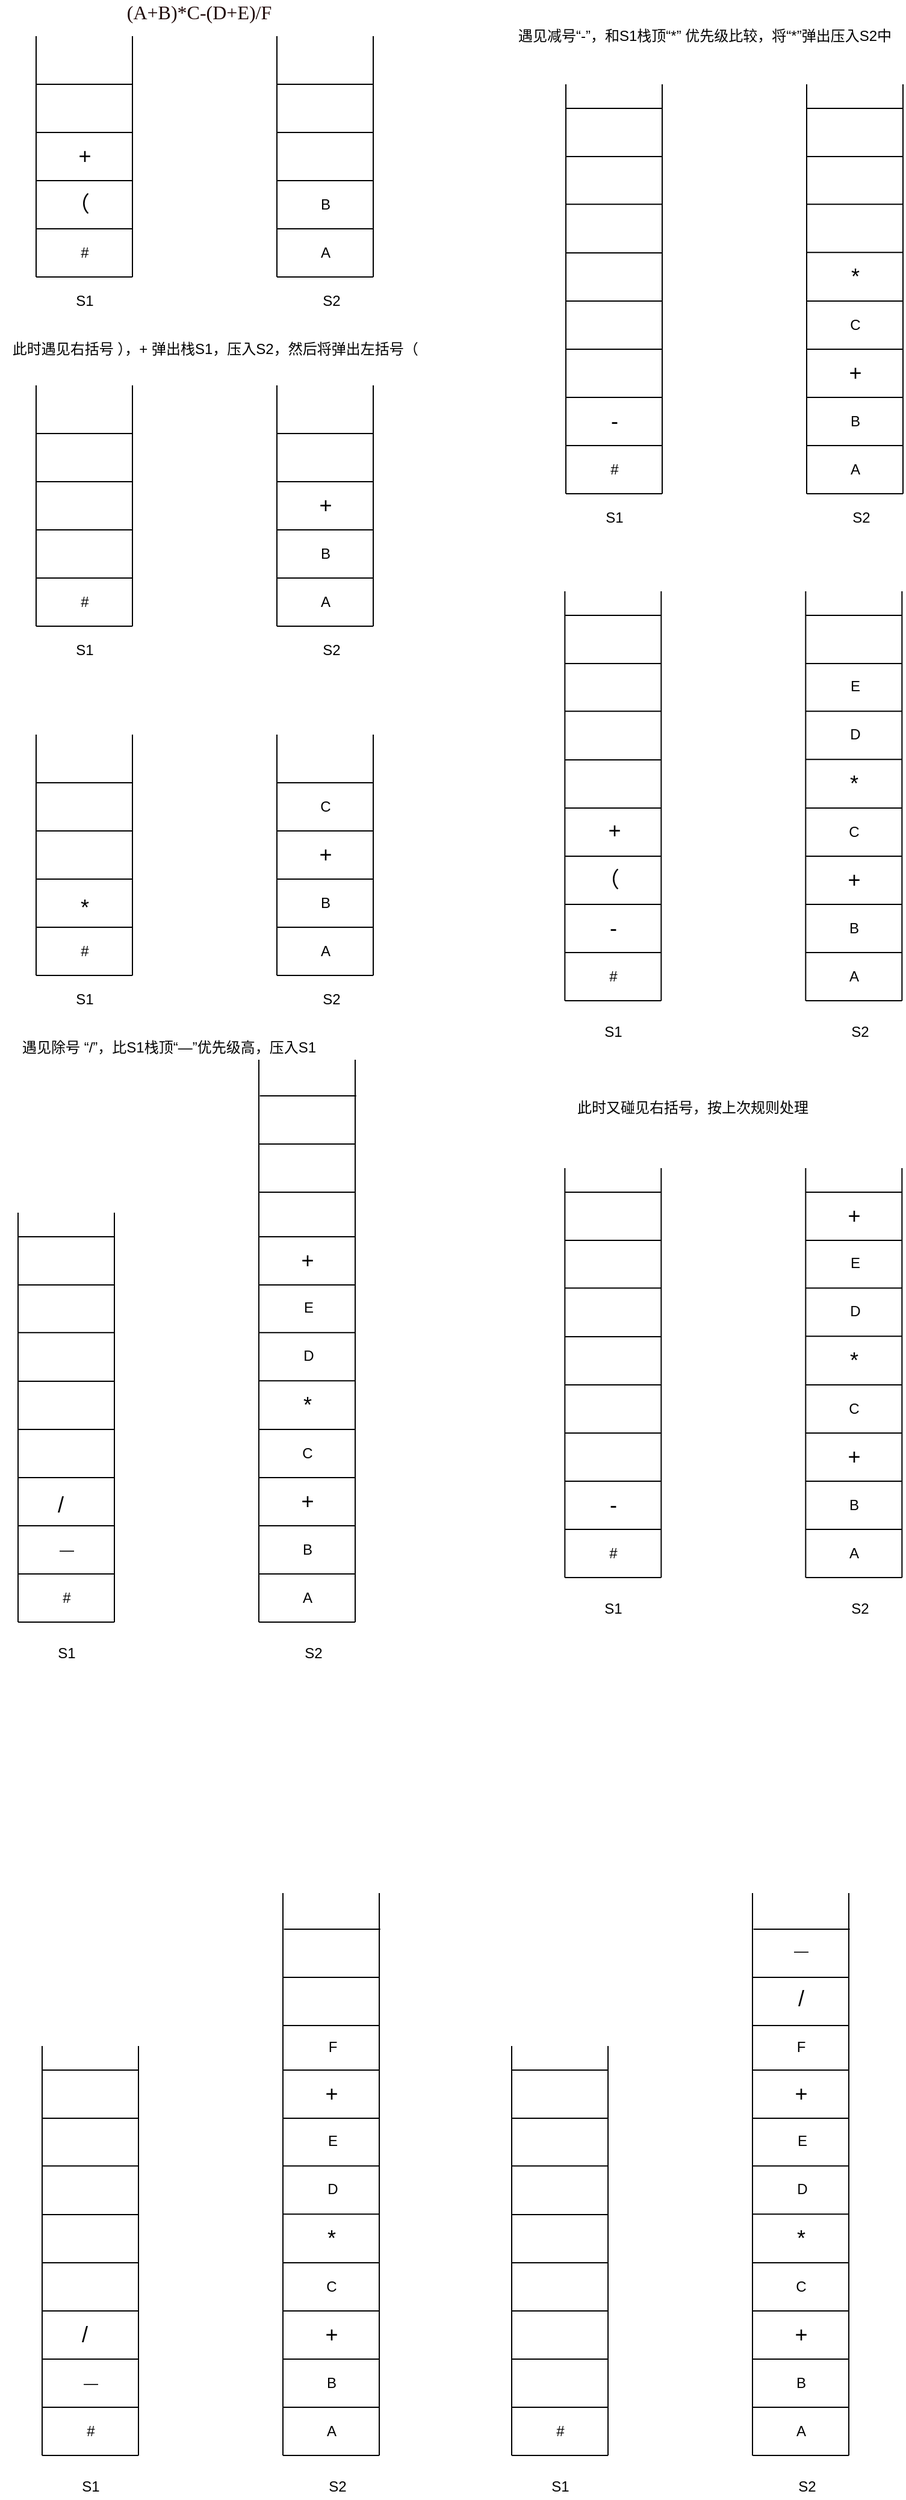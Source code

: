 <mxfile version="13.8.1" type="github">
  <diagram id="-xZGhbfr-7aLis0RJKou" name="Page-1">
    <mxGraphModel dx="828" dy="638" grid="1" gridSize="10" guides="1" tooltips="1" connect="1" arrows="1" fold="1" page="1" pageScale="1" pageWidth="827" pageHeight="1169" background="#ffffff" math="0" shadow="0">
      <root>
        <mxCell id="0" />
        <mxCell id="1" parent="0" />
        <mxCell id="ZxS1bqilCGus9LWndaY3-1" value="" style="endArrow=none;html=1;" edge="1" parent="1">
          <mxGeometry width="50" height="50" relative="1" as="geometry">
            <mxPoint x="40" y="240" as="sourcePoint" />
            <mxPoint x="40" y="40" as="targetPoint" />
          </mxGeometry>
        </mxCell>
        <mxCell id="ZxS1bqilCGus9LWndaY3-2" value="" style="endArrow=none;html=1;" edge="1" parent="1">
          <mxGeometry width="50" height="50" relative="1" as="geometry">
            <mxPoint x="120" y="240" as="sourcePoint" />
            <mxPoint x="120" y="40" as="targetPoint" />
          </mxGeometry>
        </mxCell>
        <mxCell id="ZxS1bqilCGus9LWndaY3-3" value="" style="endArrow=none;html=1;" edge="1" parent="1">
          <mxGeometry width="50" height="50" relative="1" as="geometry">
            <mxPoint x="40" y="240" as="sourcePoint" />
            <mxPoint x="120" y="240" as="targetPoint" />
          </mxGeometry>
        </mxCell>
        <mxCell id="ZxS1bqilCGus9LWndaY3-5" value="" style="endArrow=none;html=1;" edge="1" parent="1">
          <mxGeometry width="50" height="50" relative="1" as="geometry">
            <mxPoint x="40" y="200" as="sourcePoint" />
            <mxPoint x="120" y="200" as="targetPoint" />
            <Array as="points">
              <mxPoint x="70" y="200" />
            </Array>
          </mxGeometry>
        </mxCell>
        <mxCell id="ZxS1bqilCGus9LWndaY3-6" value="" style="endArrow=none;html=1;" edge="1" parent="1">
          <mxGeometry width="50" height="50" relative="1" as="geometry">
            <mxPoint x="40" y="160" as="sourcePoint" />
            <mxPoint x="120" y="160" as="targetPoint" />
          </mxGeometry>
        </mxCell>
        <mxCell id="ZxS1bqilCGus9LWndaY3-7" value="" style="endArrow=none;html=1;" edge="1" parent="1">
          <mxGeometry width="50" height="50" relative="1" as="geometry">
            <mxPoint x="40" y="120" as="sourcePoint" />
            <mxPoint x="120" y="120" as="targetPoint" />
          </mxGeometry>
        </mxCell>
        <mxCell id="ZxS1bqilCGus9LWndaY3-8" value="" style="endArrow=none;html=1;" edge="1" parent="1">
          <mxGeometry width="50" height="50" relative="1" as="geometry">
            <mxPoint x="40" y="80" as="sourcePoint" />
            <mxPoint x="120" y="80" as="targetPoint" />
          </mxGeometry>
        </mxCell>
        <mxCell id="ZxS1bqilCGus9LWndaY3-9" value="&lt;font style=&quot;font-size: 18px&quot;&gt;（&lt;/font&gt;" style="text;html=1;align=center;verticalAlign=middle;resizable=0;points=[];autosize=1;rounded=1;" vertex="1" parent="1">
          <mxGeometry x="60" y="170" width="30" height="20" as="geometry" />
        </mxCell>
        <mxCell id="ZxS1bqilCGus9LWndaY3-12" value="" style="endArrow=none;html=1;" edge="1" parent="1">
          <mxGeometry width="50" height="50" relative="1" as="geometry">
            <mxPoint x="240" y="240" as="sourcePoint" />
            <mxPoint x="240" y="40" as="targetPoint" />
          </mxGeometry>
        </mxCell>
        <mxCell id="ZxS1bqilCGus9LWndaY3-13" value="" style="endArrow=none;html=1;" edge="1" parent="1">
          <mxGeometry width="50" height="50" relative="1" as="geometry">
            <mxPoint x="240" y="240" as="sourcePoint" />
            <mxPoint x="320" y="240" as="targetPoint" />
          </mxGeometry>
        </mxCell>
        <mxCell id="ZxS1bqilCGus9LWndaY3-15" value="" style="endArrow=none;html=1;" edge="1" parent="1">
          <mxGeometry width="50" height="50" relative="1" as="geometry">
            <mxPoint x="320" y="240" as="sourcePoint" />
            <mxPoint x="320" y="40" as="targetPoint" />
          </mxGeometry>
        </mxCell>
        <mxCell id="ZxS1bqilCGus9LWndaY3-16" value="" style="endArrow=none;html=1;" edge="1" parent="1">
          <mxGeometry width="50" height="50" relative="1" as="geometry">
            <mxPoint x="240" y="200" as="sourcePoint" />
            <mxPoint x="320" y="200" as="targetPoint" />
          </mxGeometry>
        </mxCell>
        <mxCell id="ZxS1bqilCGus9LWndaY3-17" value="" style="endArrow=none;html=1;" edge="1" parent="1">
          <mxGeometry width="50" height="50" relative="1" as="geometry">
            <mxPoint x="240" y="160" as="sourcePoint" />
            <mxPoint x="320" y="160" as="targetPoint" />
          </mxGeometry>
        </mxCell>
        <mxCell id="ZxS1bqilCGus9LWndaY3-18" value="" style="endArrow=none;html=1;" edge="1" parent="1">
          <mxGeometry width="50" height="50" relative="1" as="geometry">
            <mxPoint x="240" y="120" as="sourcePoint" />
            <mxPoint x="320" y="120" as="targetPoint" />
          </mxGeometry>
        </mxCell>
        <mxCell id="ZxS1bqilCGus9LWndaY3-19" value="" style="endArrow=none;html=1;" edge="1" parent="1">
          <mxGeometry width="50" height="50" relative="1" as="geometry">
            <mxPoint x="240" y="80" as="sourcePoint" />
            <mxPoint x="320" y="80" as="targetPoint" />
          </mxGeometry>
        </mxCell>
        <mxCell id="ZxS1bqilCGus9LWndaY3-20" value="S1" style="text;html=1;align=center;verticalAlign=middle;resizable=0;points=[];autosize=1;rounded=1;" vertex="1" parent="1">
          <mxGeometry x="65" y="250" width="30" height="20" as="geometry" />
        </mxCell>
        <mxCell id="ZxS1bqilCGus9LWndaY3-21" value="S2" style="text;html=1;align=center;verticalAlign=middle;resizable=0;points=[];autosize=1;rounded=1;" vertex="1" parent="1">
          <mxGeometry x="270" y="250" width="30" height="20" as="geometry" />
        </mxCell>
        <mxCell id="ZxS1bqilCGus9LWndaY3-22" value="A" style="text;html=1;align=center;verticalAlign=middle;resizable=0;points=[];autosize=1;rounded=1;" vertex="1" parent="1">
          <mxGeometry x="270" y="210" width="20" height="20" as="geometry" />
        </mxCell>
        <mxCell id="ZxS1bqilCGus9LWndaY3-23" value="&lt;font style=&quot;font-size: 18px&quot;&gt;+&lt;/font&gt;" style="text;html=1;align=center;verticalAlign=middle;resizable=0;points=[];autosize=1;rounded=1;" vertex="1" parent="1">
          <mxGeometry x="65" y="130" width="30" height="20" as="geometry" />
        </mxCell>
        <mxCell id="ZxS1bqilCGus9LWndaY3-24" value="B" style="text;html=1;align=center;verticalAlign=middle;resizable=0;points=[];autosize=1;rounded=1;" vertex="1" parent="1">
          <mxGeometry x="270" y="170" width="20" height="20" as="geometry" />
        </mxCell>
        <mxCell id="ZxS1bqilCGus9LWndaY3-47" value="" style="endArrow=none;html=1;" edge="1" parent="1">
          <mxGeometry width="50" height="50" relative="1" as="geometry">
            <mxPoint x="40" y="530" as="sourcePoint" />
            <mxPoint x="40" y="330" as="targetPoint" />
          </mxGeometry>
        </mxCell>
        <mxCell id="ZxS1bqilCGus9LWndaY3-48" value="" style="endArrow=none;html=1;" edge="1" parent="1">
          <mxGeometry width="50" height="50" relative="1" as="geometry">
            <mxPoint x="120" y="530" as="sourcePoint" />
            <mxPoint x="120" y="330" as="targetPoint" />
          </mxGeometry>
        </mxCell>
        <mxCell id="ZxS1bqilCGus9LWndaY3-49" value="" style="endArrow=none;html=1;" edge="1" parent="1">
          <mxGeometry width="50" height="50" relative="1" as="geometry">
            <mxPoint x="40" y="530" as="sourcePoint" />
            <mxPoint x="120" y="530" as="targetPoint" />
          </mxGeometry>
        </mxCell>
        <mxCell id="ZxS1bqilCGus9LWndaY3-50" value="" style="endArrow=none;html=1;" edge="1" parent="1">
          <mxGeometry width="50" height="50" relative="1" as="geometry">
            <mxPoint x="40" y="490" as="sourcePoint" />
            <mxPoint x="120" y="490" as="targetPoint" />
            <Array as="points">
              <mxPoint x="70" y="490" />
            </Array>
          </mxGeometry>
        </mxCell>
        <mxCell id="ZxS1bqilCGus9LWndaY3-51" value="" style="endArrow=none;html=1;" edge="1" parent="1">
          <mxGeometry width="50" height="50" relative="1" as="geometry">
            <mxPoint x="40" y="450" as="sourcePoint" />
            <mxPoint x="120" y="450" as="targetPoint" />
          </mxGeometry>
        </mxCell>
        <mxCell id="ZxS1bqilCGus9LWndaY3-52" value="" style="endArrow=none;html=1;" edge="1" parent="1">
          <mxGeometry width="50" height="50" relative="1" as="geometry">
            <mxPoint x="40" y="410" as="sourcePoint" />
            <mxPoint x="120" y="410" as="targetPoint" />
          </mxGeometry>
        </mxCell>
        <mxCell id="ZxS1bqilCGus9LWndaY3-53" value="" style="endArrow=none;html=1;" edge="1" parent="1">
          <mxGeometry width="50" height="50" relative="1" as="geometry">
            <mxPoint x="40" y="370" as="sourcePoint" />
            <mxPoint x="120" y="370" as="targetPoint" />
          </mxGeometry>
        </mxCell>
        <mxCell id="ZxS1bqilCGus9LWndaY3-55" value="" style="endArrow=none;html=1;" edge="1" parent="1">
          <mxGeometry width="50" height="50" relative="1" as="geometry">
            <mxPoint x="240" y="530" as="sourcePoint" />
            <mxPoint x="240" y="330" as="targetPoint" />
          </mxGeometry>
        </mxCell>
        <mxCell id="ZxS1bqilCGus9LWndaY3-56" value="" style="endArrow=none;html=1;" edge="1" parent="1">
          <mxGeometry width="50" height="50" relative="1" as="geometry">
            <mxPoint x="240" y="530" as="sourcePoint" />
            <mxPoint x="320" y="530" as="targetPoint" />
          </mxGeometry>
        </mxCell>
        <mxCell id="ZxS1bqilCGus9LWndaY3-57" value="" style="endArrow=none;html=1;" edge="1" parent="1">
          <mxGeometry width="50" height="50" relative="1" as="geometry">
            <mxPoint x="320" y="530" as="sourcePoint" />
            <mxPoint x="320" y="330" as="targetPoint" />
          </mxGeometry>
        </mxCell>
        <mxCell id="ZxS1bqilCGus9LWndaY3-58" value="" style="endArrow=none;html=1;" edge="1" parent="1">
          <mxGeometry width="50" height="50" relative="1" as="geometry">
            <mxPoint x="240" y="490" as="sourcePoint" />
            <mxPoint x="320" y="490" as="targetPoint" />
          </mxGeometry>
        </mxCell>
        <mxCell id="ZxS1bqilCGus9LWndaY3-59" value="" style="endArrow=none;html=1;" edge="1" parent="1">
          <mxGeometry width="50" height="50" relative="1" as="geometry">
            <mxPoint x="240" y="450" as="sourcePoint" />
            <mxPoint x="320" y="450" as="targetPoint" />
          </mxGeometry>
        </mxCell>
        <mxCell id="ZxS1bqilCGus9LWndaY3-60" value="" style="endArrow=none;html=1;" edge="1" parent="1">
          <mxGeometry width="50" height="50" relative="1" as="geometry">
            <mxPoint x="240" y="410" as="sourcePoint" />
            <mxPoint x="320" y="410" as="targetPoint" />
          </mxGeometry>
        </mxCell>
        <mxCell id="ZxS1bqilCGus9LWndaY3-61" value="" style="endArrow=none;html=1;" edge="1" parent="1">
          <mxGeometry width="50" height="50" relative="1" as="geometry">
            <mxPoint x="240" y="370" as="sourcePoint" />
            <mxPoint x="320" y="370" as="targetPoint" />
          </mxGeometry>
        </mxCell>
        <mxCell id="ZxS1bqilCGus9LWndaY3-62" value="S1" style="text;html=1;align=center;verticalAlign=middle;resizable=0;points=[];autosize=1;rounded=1;" vertex="1" parent="1">
          <mxGeometry x="65" y="540" width="30" height="20" as="geometry" />
        </mxCell>
        <mxCell id="ZxS1bqilCGus9LWndaY3-63" value="S2" style="text;html=1;align=center;verticalAlign=middle;resizable=0;points=[];autosize=1;rounded=1;" vertex="1" parent="1">
          <mxGeometry x="270" y="540" width="30" height="20" as="geometry" />
        </mxCell>
        <mxCell id="ZxS1bqilCGus9LWndaY3-64" value="A" style="text;html=1;align=center;verticalAlign=middle;resizable=0;points=[];autosize=1;rounded=1;" vertex="1" parent="1">
          <mxGeometry x="270" y="500" width="20" height="20" as="geometry" />
        </mxCell>
        <mxCell id="ZxS1bqilCGus9LWndaY3-65" value="&lt;font style=&quot;font-size: 18px&quot;&gt;+&lt;/font&gt;" style="text;html=1;align=center;verticalAlign=middle;resizable=0;points=[];autosize=1;rounded=1;" vertex="1" parent="1">
          <mxGeometry x="265" y="420" width="30" height="20" as="geometry" />
        </mxCell>
        <mxCell id="ZxS1bqilCGus9LWndaY3-66" value="B" style="text;html=1;align=center;verticalAlign=middle;resizable=0;points=[];autosize=1;rounded=1;" vertex="1" parent="1">
          <mxGeometry x="270" y="460" width="20" height="20" as="geometry" />
        </mxCell>
        <mxCell id="ZxS1bqilCGus9LWndaY3-67" value="此时遇见右括号 ），+ 弹出栈S1，压入S2，然后将弹出左括号（&amp;nbsp;" style="text;html=1;align=center;verticalAlign=middle;resizable=0;points=[];autosize=1;rounded=1;" vertex="1" parent="1">
          <mxGeometry x="10" y="290" width="360" height="20" as="geometry" />
        </mxCell>
        <mxCell id="ZxS1bqilCGus9LWndaY3-68" value="&lt;span class=&quot;md-plain&quot; style=&quot;box-sizing: border-box ; color: rgb(31 , 9 , 9) ; font-family: &amp;#34;pt serif&amp;#34; , &amp;#34;times new roman&amp;#34; , &amp;#34;times&amp;#34; , serif ; font-size: 16px&quot;&gt;(A+B)*&lt;/span&gt;&lt;span class=&quot;md-plain&quot; style=&quot;box-sizing: border-box ; color: rgb(31 , 9 , 9) ; font-family: &amp;#34;pt serif&amp;#34; , &amp;#34;times new roman&amp;#34; , &amp;#34;times&amp;#34; , serif ; font-size: 16px&quot;&gt;C-(D+E)/F&lt;/span&gt;" style="text;html=1;align=center;verticalAlign=middle;resizable=0;points=[];autosize=1;rounded=1;" vertex="1" parent="1">
          <mxGeometry x="110" y="10" width="130" height="20" as="geometry" />
        </mxCell>
        <mxCell id="ZxS1bqilCGus9LWndaY3-152" value="" style="endArrow=none;html=1;" edge="1" parent="1">
          <mxGeometry width="50" height="50" relative="1" as="geometry">
            <mxPoint x="40" y="820" as="sourcePoint" />
            <mxPoint x="40" y="620" as="targetPoint" />
          </mxGeometry>
        </mxCell>
        <mxCell id="ZxS1bqilCGus9LWndaY3-153" value="" style="endArrow=none;html=1;" edge="1" parent="1">
          <mxGeometry width="50" height="50" relative="1" as="geometry">
            <mxPoint x="120" y="820" as="sourcePoint" />
            <mxPoint x="120" y="620" as="targetPoint" />
          </mxGeometry>
        </mxCell>
        <mxCell id="ZxS1bqilCGus9LWndaY3-154" value="" style="endArrow=none;html=1;" edge="1" parent="1">
          <mxGeometry width="50" height="50" relative="1" as="geometry">
            <mxPoint x="40" y="820" as="sourcePoint" />
            <mxPoint x="120" y="820" as="targetPoint" />
          </mxGeometry>
        </mxCell>
        <mxCell id="ZxS1bqilCGus9LWndaY3-155" value="" style="endArrow=none;html=1;" edge="1" parent="1">
          <mxGeometry width="50" height="50" relative="1" as="geometry">
            <mxPoint x="40" y="780" as="sourcePoint" />
            <mxPoint x="120" y="780" as="targetPoint" />
            <Array as="points">
              <mxPoint x="70" y="780" />
            </Array>
          </mxGeometry>
        </mxCell>
        <mxCell id="ZxS1bqilCGus9LWndaY3-156" value="" style="endArrow=none;html=1;" edge="1" parent="1">
          <mxGeometry width="50" height="50" relative="1" as="geometry">
            <mxPoint x="40" y="740" as="sourcePoint" />
            <mxPoint x="120" y="740" as="targetPoint" />
          </mxGeometry>
        </mxCell>
        <mxCell id="ZxS1bqilCGus9LWndaY3-157" value="" style="endArrow=none;html=1;" edge="1" parent="1">
          <mxGeometry width="50" height="50" relative="1" as="geometry">
            <mxPoint x="40" y="700" as="sourcePoint" />
            <mxPoint x="120" y="700" as="targetPoint" />
          </mxGeometry>
        </mxCell>
        <mxCell id="ZxS1bqilCGus9LWndaY3-158" value="" style="endArrow=none;html=1;" edge="1" parent="1">
          <mxGeometry width="50" height="50" relative="1" as="geometry">
            <mxPoint x="40" y="660" as="sourcePoint" />
            <mxPoint x="120" y="660" as="targetPoint" />
          </mxGeometry>
        </mxCell>
        <mxCell id="ZxS1bqilCGus9LWndaY3-159" value="" style="endArrow=none;html=1;" edge="1" parent="1">
          <mxGeometry width="50" height="50" relative="1" as="geometry">
            <mxPoint x="240" y="820" as="sourcePoint" />
            <mxPoint x="240" y="620" as="targetPoint" />
          </mxGeometry>
        </mxCell>
        <mxCell id="ZxS1bqilCGus9LWndaY3-160" value="" style="endArrow=none;html=1;" edge="1" parent="1">
          <mxGeometry width="50" height="50" relative="1" as="geometry">
            <mxPoint x="240" y="820" as="sourcePoint" />
            <mxPoint x="320" y="820" as="targetPoint" />
          </mxGeometry>
        </mxCell>
        <mxCell id="ZxS1bqilCGus9LWndaY3-161" value="" style="endArrow=none;html=1;" edge="1" parent="1">
          <mxGeometry width="50" height="50" relative="1" as="geometry">
            <mxPoint x="320" y="820" as="sourcePoint" />
            <mxPoint x="320" y="620" as="targetPoint" />
          </mxGeometry>
        </mxCell>
        <mxCell id="ZxS1bqilCGus9LWndaY3-162" value="" style="endArrow=none;html=1;" edge="1" parent="1">
          <mxGeometry width="50" height="50" relative="1" as="geometry">
            <mxPoint x="240" y="780" as="sourcePoint" />
            <mxPoint x="320" y="780" as="targetPoint" />
          </mxGeometry>
        </mxCell>
        <mxCell id="ZxS1bqilCGus9LWndaY3-163" value="" style="endArrow=none;html=1;" edge="1" parent="1">
          <mxGeometry width="50" height="50" relative="1" as="geometry">
            <mxPoint x="240" y="740" as="sourcePoint" />
            <mxPoint x="320" y="740" as="targetPoint" />
          </mxGeometry>
        </mxCell>
        <mxCell id="ZxS1bqilCGus9LWndaY3-164" value="" style="endArrow=none;html=1;" edge="1" parent="1">
          <mxGeometry width="50" height="50" relative="1" as="geometry">
            <mxPoint x="240" y="700" as="sourcePoint" />
            <mxPoint x="320" y="700" as="targetPoint" />
          </mxGeometry>
        </mxCell>
        <mxCell id="ZxS1bqilCGus9LWndaY3-165" value="" style="endArrow=none;html=1;" edge="1" parent="1">
          <mxGeometry width="50" height="50" relative="1" as="geometry">
            <mxPoint x="240" y="660" as="sourcePoint" />
            <mxPoint x="320" y="660" as="targetPoint" />
          </mxGeometry>
        </mxCell>
        <mxCell id="ZxS1bqilCGus9LWndaY3-166" value="S1" style="text;html=1;align=center;verticalAlign=middle;resizable=0;points=[];autosize=1;rounded=1;" vertex="1" parent="1">
          <mxGeometry x="65" y="830" width="30" height="20" as="geometry" />
        </mxCell>
        <mxCell id="ZxS1bqilCGus9LWndaY3-167" value="S2" style="text;html=1;align=center;verticalAlign=middle;resizable=0;points=[];autosize=1;rounded=1;" vertex="1" parent="1">
          <mxGeometry x="270" y="830" width="30" height="20" as="geometry" />
        </mxCell>
        <mxCell id="ZxS1bqilCGus9LWndaY3-168" value="A" style="text;html=1;align=center;verticalAlign=middle;resizable=0;points=[];autosize=1;rounded=1;" vertex="1" parent="1">
          <mxGeometry x="270" y="790" width="20" height="20" as="geometry" />
        </mxCell>
        <mxCell id="ZxS1bqilCGus9LWndaY3-169" value="&lt;font style=&quot;font-size: 18px&quot;&gt;+&lt;/font&gt;" style="text;html=1;align=center;verticalAlign=middle;resizable=0;points=[];autosize=1;rounded=1;" vertex="1" parent="1">
          <mxGeometry x="265" y="710" width="30" height="20" as="geometry" />
        </mxCell>
        <mxCell id="ZxS1bqilCGus9LWndaY3-170" value="B" style="text;html=1;align=center;verticalAlign=middle;resizable=0;points=[];autosize=1;rounded=1;" vertex="1" parent="1">
          <mxGeometry x="270" y="750" width="20" height="20" as="geometry" />
        </mxCell>
        <mxCell id="ZxS1bqilCGus9LWndaY3-171" value="&lt;font style=&quot;font-size: 18px&quot;&gt;*&lt;/font&gt;" style="text;html=1;align=center;verticalAlign=middle;resizable=0;points=[];autosize=1;rounded=1;" vertex="1" parent="1">
          <mxGeometry x="70" y="754" width="20" height="20" as="geometry" />
        </mxCell>
        <mxCell id="ZxS1bqilCGus9LWndaY3-172" value="C" style="text;html=1;align=center;verticalAlign=middle;resizable=0;points=[];autosize=1;rounded=1;" vertex="1" parent="1">
          <mxGeometry x="270" y="670" width="20" height="20" as="geometry" />
        </mxCell>
        <mxCell id="ZxS1bqilCGus9LWndaY3-192" value="" style="endArrow=none;html=1;" edge="1" parent="1">
          <mxGeometry width="50" height="50" relative="1" as="geometry">
            <mxPoint x="480" y="420" as="sourcePoint" />
            <mxPoint x="480" y="80" as="targetPoint" />
          </mxGeometry>
        </mxCell>
        <mxCell id="ZxS1bqilCGus9LWndaY3-193" value="" style="endArrow=none;html=1;" edge="1" parent="1">
          <mxGeometry width="50" height="50" relative="1" as="geometry">
            <mxPoint x="560" y="420" as="sourcePoint" />
            <mxPoint x="560" y="80" as="targetPoint" />
          </mxGeometry>
        </mxCell>
        <mxCell id="ZxS1bqilCGus9LWndaY3-194" value="" style="endArrow=none;html=1;" edge="1" parent="1">
          <mxGeometry width="50" height="50" relative="1" as="geometry">
            <mxPoint x="480" y="420" as="sourcePoint" />
            <mxPoint x="560" y="420" as="targetPoint" />
          </mxGeometry>
        </mxCell>
        <mxCell id="ZxS1bqilCGus9LWndaY3-195" value="" style="endArrow=none;html=1;" edge="1" parent="1">
          <mxGeometry width="50" height="50" relative="1" as="geometry">
            <mxPoint x="480" y="380" as="sourcePoint" />
            <mxPoint x="560" y="380" as="targetPoint" />
            <Array as="points">
              <mxPoint x="510" y="380" />
            </Array>
          </mxGeometry>
        </mxCell>
        <mxCell id="ZxS1bqilCGus9LWndaY3-196" value="" style="endArrow=none;html=1;" edge="1" parent="1">
          <mxGeometry width="50" height="50" relative="1" as="geometry">
            <mxPoint x="480" y="340" as="sourcePoint" />
            <mxPoint x="560" y="340" as="targetPoint" />
          </mxGeometry>
        </mxCell>
        <mxCell id="ZxS1bqilCGus9LWndaY3-197" value="" style="endArrow=none;html=1;" edge="1" parent="1">
          <mxGeometry width="50" height="50" relative="1" as="geometry">
            <mxPoint x="480" y="300" as="sourcePoint" />
            <mxPoint x="560" y="300" as="targetPoint" />
          </mxGeometry>
        </mxCell>
        <mxCell id="ZxS1bqilCGus9LWndaY3-198" value="" style="endArrow=none;html=1;" edge="1" parent="1">
          <mxGeometry width="50" height="50" relative="1" as="geometry">
            <mxPoint x="480" y="260" as="sourcePoint" />
            <mxPoint x="560" y="260" as="targetPoint" />
          </mxGeometry>
        </mxCell>
        <mxCell id="ZxS1bqilCGus9LWndaY3-199" value="" style="endArrow=none;html=1;" edge="1" parent="1">
          <mxGeometry width="50" height="50" relative="1" as="geometry">
            <mxPoint x="680" y="420" as="sourcePoint" />
            <mxPoint x="680" y="80" as="targetPoint" />
          </mxGeometry>
        </mxCell>
        <mxCell id="ZxS1bqilCGus9LWndaY3-200" value="" style="endArrow=none;html=1;" edge="1" parent="1">
          <mxGeometry width="50" height="50" relative="1" as="geometry">
            <mxPoint x="680" y="420" as="sourcePoint" />
            <mxPoint x="760" y="420" as="targetPoint" />
          </mxGeometry>
        </mxCell>
        <mxCell id="ZxS1bqilCGus9LWndaY3-201" value="" style="endArrow=none;html=1;" edge="1" parent="1">
          <mxGeometry width="50" height="50" relative="1" as="geometry">
            <mxPoint x="760" y="420" as="sourcePoint" />
            <mxPoint x="760" y="80" as="targetPoint" />
          </mxGeometry>
        </mxCell>
        <mxCell id="ZxS1bqilCGus9LWndaY3-202" value="" style="endArrow=none;html=1;" edge="1" parent="1">
          <mxGeometry width="50" height="50" relative="1" as="geometry">
            <mxPoint x="680" y="380" as="sourcePoint" />
            <mxPoint x="760" y="380" as="targetPoint" />
          </mxGeometry>
        </mxCell>
        <mxCell id="ZxS1bqilCGus9LWndaY3-203" value="" style="endArrow=none;html=1;" edge="1" parent="1">
          <mxGeometry width="50" height="50" relative="1" as="geometry">
            <mxPoint x="680" y="340" as="sourcePoint" />
            <mxPoint x="760" y="340" as="targetPoint" />
          </mxGeometry>
        </mxCell>
        <mxCell id="ZxS1bqilCGus9LWndaY3-204" value="" style="endArrow=none;html=1;" edge="1" parent="1">
          <mxGeometry width="50" height="50" relative="1" as="geometry">
            <mxPoint x="680" y="300" as="sourcePoint" />
            <mxPoint x="760" y="300" as="targetPoint" />
          </mxGeometry>
        </mxCell>
        <mxCell id="ZxS1bqilCGus9LWndaY3-205" value="" style="endArrow=none;html=1;" edge="1" parent="1">
          <mxGeometry width="50" height="50" relative="1" as="geometry">
            <mxPoint x="680" y="260" as="sourcePoint" />
            <mxPoint x="760" y="260" as="targetPoint" />
          </mxGeometry>
        </mxCell>
        <mxCell id="ZxS1bqilCGus9LWndaY3-206" value="S1" style="text;html=1;align=center;verticalAlign=middle;resizable=0;points=[];autosize=1;rounded=1;" vertex="1" parent="1">
          <mxGeometry x="505" y="430" width="30" height="20" as="geometry" />
        </mxCell>
        <mxCell id="ZxS1bqilCGus9LWndaY3-207" value="S2" style="text;html=1;align=center;verticalAlign=middle;resizable=0;points=[];autosize=1;rounded=1;" vertex="1" parent="1">
          <mxGeometry x="710" y="430" width="30" height="20" as="geometry" />
        </mxCell>
        <mxCell id="ZxS1bqilCGus9LWndaY3-208" value="A" style="text;html=1;align=center;verticalAlign=middle;resizable=0;points=[];autosize=1;rounded=1;" vertex="1" parent="1">
          <mxGeometry x="710" y="390" width="20" height="20" as="geometry" />
        </mxCell>
        <mxCell id="ZxS1bqilCGus9LWndaY3-209" value="&lt;font style=&quot;font-size: 18px&quot;&gt;+&lt;/font&gt;" style="text;html=1;align=center;verticalAlign=middle;resizable=0;points=[];autosize=1;rounded=1;" vertex="1" parent="1">
          <mxGeometry x="705" y="310" width="30" height="20" as="geometry" />
        </mxCell>
        <mxCell id="ZxS1bqilCGus9LWndaY3-210" value="B" style="text;html=1;align=center;verticalAlign=middle;resizable=0;points=[];autosize=1;rounded=1;" vertex="1" parent="1">
          <mxGeometry x="710" y="350" width="20" height="20" as="geometry" />
        </mxCell>
        <mxCell id="ZxS1bqilCGus9LWndaY3-211" value="&lt;font style=&quot;font-size: 18px&quot;&gt;*&lt;/font&gt;" style="text;html=1;align=center;verticalAlign=middle;resizable=0;points=[];autosize=1;rounded=1;" vertex="1" parent="1">
          <mxGeometry x="710" y="230" width="20" height="20" as="geometry" />
        </mxCell>
        <mxCell id="ZxS1bqilCGus9LWndaY3-212" value="C" style="text;html=1;align=center;verticalAlign=middle;resizable=0;points=[];autosize=1;rounded=1;" vertex="1" parent="1">
          <mxGeometry x="710" y="270" width="20" height="20" as="geometry" />
        </mxCell>
        <mxCell id="ZxS1bqilCGus9LWndaY3-213" value="" style="endArrow=none;html=1;" edge="1" parent="1">
          <mxGeometry width="50" height="50" relative="1" as="geometry">
            <mxPoint x="480" y="220" as="sourcePoint" />
            <mxPoint x="560" y="220" as="targetPoint" />
          </mxGeometry>
        </mxCell>
        <mxCell id="ZxS1bqilCGus9LWndaY3-214" value="" style="endArrow=none;html=1;" edge="1" parent="1">
          <mxGeometry width="50" height="50" relative="1" as="geometry">
            <mxPoint x="480" y="179.58" as="sourcePoint" />
            <mxPoint x="560" y="179.58" as="targetPoint" />
          </mxGeometry>
        </mxCell>
        <mxCell id="ZxS1bqilCGus9LWndaY3-215" value="" style="endArrow=none;html=1;" edge="1" parent="1">
          <mxGeometry width="50" height="50" relative="1" as="geometry">
            <mxPoint x="480" y="140.0" as="sourcePoint" />
            <mxPoint x="560" y="140.0" as="targetPoint" />
          </mxGeometry>
        </mxCell>
        <mxCell id="ZxS1bqilCGus9LWndaY3-216" value="" style="endArrow=none;html=1;" edge="1" parent="1">
          <mxGeometry width="50" height="50" relative="1" as="geometry">
            <mxPoint x="480" y="100" as="sourcePoint" />
            <mxPoint x="560" y="100" as="targetPoint" />
          </mxGeometry>
        </mxCell>
        <mxCell id="ZxS1bqilCGus9LWndaY3-217" value="" style="endArrow=none;html=1;" edge="1" parent="1">
          <mxGeometry width="50" height="50" relative="1" as="geometry">
            <mxPoint x="680" y="219.58" as="sourcePoint" />
            <mxPoint x="760" y="219.58" as="targetPoint" />
            <Array as="points">
              <mxPoint x="720" y="219.58" />
            </Array>
          </mxGeometry>
        </mxCell>
        <mxCell id="ZxS1bqilCGus9LWndaY3-218" value="" style="endArrow=none;html=1;" edge="1" parent="1">
          <mxGeometry width="50" height="50" relative="1" as="geometry">
            <mxPoint x="680" y="140.0" as="sourcePoint" />
            <mxPoint x="760" y="140.0" as="targetPoint" />
            <Array as="points">
              <mxPoint x="720" y="140" />
            </Array>
          </mxGeometry>
        </mxCell>
        <mxCell id="ZxS1bqilCGus9LWndaY3-219" value="" style="endArrow=none;html=1;" edge="1" parent="1">
          <mxGeometry width="50" height="50" relative="1" as="geometry">
            <mxPoint x="680" y="179.58" as="sourcePoint" />
            <mxPoint x="760" y="179.58" as="targetPoint" />
            <Array as="points">
              <mxPoint x="720" y="179.58" />
            </Array>
          </mxGeometry>
        </mxCell>
        <mxCell id="ZxS1bqilCGus9LWndaY3-220" value="遇见减号“-”，和S1栈顶“*” 优先级比较，将“*”弹出压入S2中" style="text;html=1;align=center;verticalAlign=middle;resizable=0;points=[];autosize=1;rounded=1;" vertex="1" parent="1">
          <mxGeometry x="430" y="30" width="330" height="20" as="geometry" />
        </mxCell>
        <mxCell id="ZxS1bqilCGus9LWndaY3-221" value="#" style="text;html=1;align=center;verticalAlign=middle;resizable=0;points=[];autosize=1;rounded=1;" vertex="1" parent="1">
          <mxGeometry x="70" y="210" width="20" height="20" as="geometry" />
        </mxCell>
        <mxCell id="ZxS1bqilCGus9LWndaY3-222" value="#" style="text;html=1;align=center;verticalAlign=middle;resizable=0;points=[];autosize=1;rounded=1;" vertex="1" parent="1">
          <mxGeometry x="70" y="500" width="20" height="20" as="geometry" />
        </mxCell>
        <mxCell id="ZxS1bqilCGus9LWndaY3-223" value="#" style="text;html=1;align=center;verticalAlign=middle;resizable=0;points=[];autosize=1;rounded=1;" vertex="1" parent="1">
          <mxGeometry x="70" y="790" width="20" height="20" as="geometry" />
        </mxCell>
        <mxCell id="ZxS1bqilCGus9LWndaY3-224" value="#" style="text;html=1;align=center;verticalAlign=middle;resizable=0;points=[];autosize=1;rounded=1;" vertex="1" parent="1">
          <mxGeometry x="510" y="390" width="20" height="20" as="geometry" />
        </mxCell>
        <mxCell id="ZxS1bqilCGus9LWndaY3-225" value="&lt;font style=&quot;font-size: 18px&quot;&gt;-&lt;/font&gt;" style="text;html=1;align=center;verticalAlign=middle;resizable=0;points=[];autosize=1;rounded=1;" vertex="1" parent="1">
          <mxGeometry x="510" y="350" width="20" height="20" as="geometry" />
        </mxCell>
        <mxCell id="ZxS1bqilCGus9LWndaY3-226" value="" style="endArrow=none;html=1;" edge="1" parent="1">
          <mxGeometry width="50" height="50" relative="1" as="geometry">
            <mxPoint x="680" y="100.0" as="sourcePoint" />
            <mxPoint x="760" y="100.0" as="targetPoint" />
            <Array as="points">
              <mxPoint x="720" y="100" />
            </Array>
          </mxGeometry>
        </mxCell>
        <mxCell id="ZxS1bqilCGus9LWndaY3-228" value="" style="endArrow=none;html=1;" edge="1" parent="1">
          <mxGeometry width="50" height="50" relative="1" as="geometry">
            <mxPoint x="479.17" y="841" as="sourcePoint" />
            <mxPoint x="479.17" y="501" as="targetPoint" />
          </mxGeometry>
        </mxCell>
        <mxCell id="ZxS1bqilCGus9LWndaY3-229" value="" style="endArrow=none;html=1;" edge="1" parent="1">
          <mxGeometry width="50" height="50" relative="1" as="geometry">
            <mxPoint x="559.17" y="841" as="sourcePoint" />
            <mxPoint x="559.17" y="501" as="targetPoint" />
          </mxGeometry>
        </mxCell>
        <mxCell id="ZxS1bqilCGus9LWndaY3-230" value="" style="endArrow=none;html=1;" edge="1" parent="1">
          <mxGeometry width="50" height="50" relative="1" as="geometry">
            <mxPoint x="479.17" y="841" as="sourcePoint" />
            <mxPoint x="559.17" y="841" as="targetPoint" />
          </mxGeometry>
        </mxCell>
        <mxCell id="ZxS1bqilCGus9LWndaY3-231" value="" style="endArrow=none;html=1;" edge="1" parent="1">
          <mxGeometry width="50" height="50" relative="1" as="geometry">
            <mxPoint x="479.17" y="801" as="sourcePoint" />
            <mxPoint x="559.17" y="801" as="targetPoint" />
            <Array as="points">
              <mxPoint x="509.17" y="801" />
            </Array>
          </mxGeometry>
        </mxCell>
        <mxCell id="ZxS1bqilCGus9LWndaY3-232" value="" style="endArrow=none;html=1;" edge="1" parent="1">
          <mxGeometry width="50" height="50" relative="1" as="geometry">
            <mxPoint x="479.17" y="761" as="sourcePoint" />
            <mxPoint x="559.17" y="761" as="targetPoint" />
          </mxGeometry>
        </mxCell>
        <mxCell id="ZxS1bqilCGus9LWndaY3-233" value="" style="endArrow=none;html=1;" edge="1" parent="1">
          <mxGeometry width="50" height="50" relative="1" as="geometry">
            <mxPoint x="479.17" y="721" as="sourcePoint" />
            <mxPoint x="559.17" y="721" as="targetPoint" />
          </mxGeometry>
        </mxCell>
        <mxCell id="ZxS1bqilCGus9LWndaY3-234" value="" style="endArrow=none;html=1;" edge="1" parent="1">
          <mxGeometry width="50" height="50" relative="1" as="geometry">
            <mxPoint x="479.17" y="681" as="sourcePoint" />
            <mxPoint x="559.17" y="681" as="targetPoint" />
          </mxGeometry>
        </mxCell>
        <mxCell id="ZxS1bqilCGus9LWndaY3-235" value="" style="endArrow=none;html=1;" edge="1" parent="1">
          <mxGeometry width="50" height="50" relative="1" as="geometry">
            <mxPoint x="679.17" y="841" as="sourcePoint" />
            <mxPoint x="679.17" y="501" as="targetPoint" />
          </mxGeometry>
        </mxCell>
        <mxCell id="ZxS1bqilCGus9LWndaY3-236" value="" style="endArrow=none;html=1;" edge="1" parent="1">
          <mxGeometry width="50" height="50" relative="1" as="geometry">
            <mxPoint x="679.17" y="841" as="sourcePoint" />
            <mxPoint x="759.17" y="841" as="targetPoint" />
          </mxGeometry>
        </mxCell>
        <mxCell id="ZxS1bqilCGus9LWndaY3-237" value="" style="endArrow=none;html=1;" edge="1" parent="1">
          <mxGeometry width="50" height="50" relative="1" as="geometry">
            <mxPoint x="759.17" y="841" as="sourcePoint" />
            <mxPoint x="759.17" y="501" as="targetPoint" />
          </mxGeometry>
        </mxCell>
        <mxCell id="ZxS1bqilCGus9LWndaY3-238" value="" style="endArrow=none;html=1;" edge="1" parent="1">
          <mxGeometry width="50" height="50" relative="1" as="geometry">
            <mxPoint x="679.17" y="801" as="sourcePoint" />
            <mxPoint x="759.17" y="801" as="targetPoint" />
          </mxGeometry>
        </mxCell>
        <mxCell id="ZxS1bqilCGus9LWndaY3-239" value="" style="endArrow=none;html=1;" edge="1" parent="1">
          <mxGeometry width="50" height="50" relative="1" as="geometry">
            <mxPoint x="679.17" y="761" as="sourcePoint" />
            <mxPoint x="759.17" y="761" as="targetPoint" />
          </mxGeometry>
        </mxCell>
        <mxCell id="ZxS1bqilCGus9LWndaY3-240" value="" style="endArrow=none;html=1;" edge="1" parent="1">
          <mxGeometry width="50" height="50" relative="1" as="geometry">
            <mxPoint x="679.17" y="721" as="sourcePoint" />
            <mxPoint x="759.17" y="721" as="targetPoint" />
          </mxGeometry>
        </mxCell>
        <mxCell id="ZxS1bqilCGus9LWndaY3-241" value="" style="endArrow=none;html=1;" edge="1" parent="1">
          <mxGeometry width="50" height="50" relative="1" as="geometry">
            <mxPoint x="679.17" y="681" as="sourcePoint" />
            <mxPoint x="759.17" y="681" as="targetPoint" />
          </mxGeometry>
        </mxCell>
        <mxCell id="ZxS1bqilCGus9LWndaY3-242" value="S1" style="text;html=1;align=center;verticalAlign=middle;resizable=0;points=[];autosize=1;rounded=1;" vertex="1" parent="1">
          <mxGeometry x="504.17" y="857" width="30" height="20" as="geometry" />
        </mxCell>
        <mxCell id="ZxS1bqilCGus9LWndaY3-243" value="S2" style="text;html=1;align=center;verticalAlign=middle;resizable=0;points=[];autosize=1;rounded=1;" vertex="1" parent="1">
          <mxGeometry x="709.17" y="857" width="30" height="20" as="geometry" />
        </mxCell>
        <mxCell id="ZxS1bqilCGus9LWndaY3-244" value="A" style="text;html=1;align=center;verticalAlign=middle;resizable=0;points=[];autosize=1;rounded=1;" vertex="1" parent="1">
          <mxGeometry x="709.17" y="811" width="20" height="20" as="geometry" />
        </mxCell>
        <mxCell id="ZxS1bqilCGus9LWndaY3-245" value="&lt;font style=&quot;font-size: 18px&quot;&gt;+&lt;/font&gt;" style="text;html=1;align=center;verticalAlign=middle;resizable=0;points=[];autosize=1;rounded=1;" vertex="1" parent="1">
          <mxGeometry x="704.17" y="731" width="30" height="20" as="geometry" />
        </mxCell>
        <mxCell id="ZxS1bqilCGus9LWndaY3-246" value="B" style="text;html=1;align=center;verticalAlign=middle;resizable=0;points=[];autosize=1;rounded=1;" vertex="1" parent="1">
          <mxGeometry x="709.17" y="771" width="20" height="20" as="geometry" />
        </mxCell>
        <mxCell id="ZxS1bqilCGus9LWndaY3-247" value="&lt;font style=&quot;font-size: 18px&quot;&gt;*&lt;/font&gt;" style="text;html=1;align=center;verticalAlign=middle;resizable=0;points=[];autosize=1;rounded=1;" vertex="1" parent="1">
          <mxGeometry x="709.17" y="651" width="20" height="20" as="geometry" />
        </mxCell>
        <mxCell id="ZxS1bqilCGus9LWndaY3-248" value="C" style="text;html=1;align=center;verticalAlign=middle;resizable=0;points=[];autosize=1;rounded=1;" vertex="1" parent="1">
          <mxGeometry x="709.17" y="691" width="20" height="20" as="geometry" />
        </mxCell>
        <mxCell id="ZxS1bqilCGus9LWndaY3-249" value="" style="endArrow=none;html=1;" edge="1" parent="1">
          <mxGeometry width="50" height="50" relative="1" as="geometry">
            <mxPoint x="479.17" y="641" as="sourcePoint" />
            <mxPoint x="559.17" y="641" as="targetPoint" />
          </mxGeometry>
        </mxCell>
        <mxCell id="ZxS1bqilCGus9LWndaY3-250" value="" style="endArrow=none;html=1;" edge="1" parent="1">
          <mxGeometry width="50" height="50" relative="1" as="geometry">
            <mxPoint x="479.17" y="600.58" as="sourcePoint" />
            <mxPoint x="559.17" y="600.58" as="targetPoint" />
          </mxGeometry>
        </mxCell>
        <mxCell id="ZxS1bqilCGus9LWndaY3-251" value="" style="endArrow=none;html=1;" edge="1" parent="1">
          <mxGeometry width="50" height="50" relative="1" as="geometry">
            <mxPoint x="479.17" y="561" as="sourcePoint" />
            <mxPoint x="559.17" y="561" as="targetPoint" />
          </mxGeometry>
        </mxCell>
        <mxCell id="ZxS1bqilCGus9LWndaY3-252" value="" style="endArrow=none;html=1;" edge="1" parent="1">
          <mxGeometry width="50" height="50" relative="1" as="geometry">
            <mxPoint x="479.17" y="521" as="sourcePoint" />
            <mxPoint x="559.17" y="521" as="targetPoint" />
          </mxGeometry>
        </mxCell>
        <mxCell id="ZxS1bqilCGus9LWndaY3-253" value="" style="endArrow=none;html=1;" edge="1" parent="1">
          <mxGeometry width="50" height="50" relative="1" as="geometry">
            <mxPoint x="679.17" y="640.58" as="sourcePoint" />
            <mxPoint x="759.17" y="640.58" as="targetPoint" />
            <Array as="points">
              <mxPoint x="719.17" y="640.58" />
            </Array>
          </mxGeometry>
        </mxCell>
        <mxCell id="ZxS1bqilCGus9LWndaY3-254" value="" style="endArrow=none;html=1;" edge="1" parent="1">
          <mxGeometry width="50" height="50" relative="1" as="geometry">
            <mxPoint x="679.17" y="561.0" as="sourcePoint" />
            <mxPoint x="759.17" y="561.0" as="targetPoint" />
            <Array as="points">
              <mxPoint x="719.17" y="561" />
            </Array>
          </mxGeometry>
        </mxCell>
        <mxCell id="ZxS1bqilCGus9LWndaY3-255" value="" style="endArrow=none;html=1;" edge="1" parent="1">
          <mxGeometry width="50" height="50" relative="1" as="geometry">
            <mxPoint x="679.17" y="600.58" as="sourcePoint" />
            <mxPoint x="759.17" y="600.58" as="targetPoint" />
            <Array as="points">
              <mxPoint x="719.17" y="600.58" />
            </Array>
          </mxGeometry>
        </mxCell>
        <mxCell id="ZxS1bqilCGus9LWndaY3-256" value="#" style="text;html=1;align=center;verticalAlign=middle;resizable=0;points=[];autosize=1;rounded=1;" vertex="1" parent="1">
          <mxGeometry x="509.17" y="811" width="20" height="20" as="geometry" />
        </mxCell>
        <mxCell id="ZxS1bqilCGus9LWndaY3-257" value="&lt;font style=&quot;font-size: 18px&quot;&gt;-&lt;/font&gt;" style="text;html=1;align=center;verticalAlign=middle;resizable=0;points=[];autosize=1;rounded=1;" vertex="1" parent="1">
          <mxGeometry x="509.17" y="771" width="20" height="20" as="geometry" />
        </mxCell>
        <mxCell id="ZxS1bqilCGus9LWndaY3-258" value="" style="endArrow=none;html=1;" edge="1" parent="1">
          <mxGeometry width="50" height="50" relative="1" as="geometry">
            <mxPoint x="679.17" y="521.0" as="sourcePoint" />
            <mxPoint x="759.17" y="521.0" as="targetPoint" />
            <Array as="points">
              <mxPoint x="719.17" y="521" />
            </Array>
          </mxGeometry>
        </mxCell>
        <mxCell id="ZxS1bqilCGus9LWndaY3-259" value="&lt;font style=&quot;font-size: 18px&quot;&gt;（&lt;/font&gt;" style="text;html=1;align=center;verticalAlign=middle;resizable=0;points=[];autosize=1;rounded=1;" vertex="1" parent="1">
          <mxGeometry x="500" y="731" width="30" height="20" as="geometry" />
        </mxCell>
        <mxCell id="ZxS1bqilCGus9LWndaY3-260" value="D" style="text;html=1;align=center;verticalAlign=middle;resizable=0;points=[];autosize=1;rounded=1;" vertex="1" parent="1">
          <mxGeometry x="710" y="610" width="20" height="20" as="geometry" />
        </mxCell>
        <mxCell id="ZxS1bqilCGus9LWndaY3-261" value="&lt;font style=&quot;font-size: 18px&quot;&gt;+&lt;/font&gt;" style="text;html=1;align=center;verticalAlign=middle;resizable=0;points=[];autosize=1;rounded=1;" vertex="1" parent="1">
          <mxGeometry x="505" y="690" width="30" height="20" as="geometry" />
        </mxCell>
        <mxCell id="ZxS1bqilCGus9LWndaY3-262" value="E" style="text;html=1;align=center;verticalAlign=middle;resizable=0;points=[];autosize=1;rounded=1;" vertex="1" parent="1">
          <mxGeometry x="710" y="570" width="20" height="20" as="geometry" />
        </mxCell>
        <mxCell id="ZxS1bqilCGus9LWndaY3-263" value="" style="endArrow=none;html=1;" edge="1" parent="1">
          <mxGeometry width="50" height="50" relative="1" as="geometry">
            <mxPoint x="479.17" y="1320" as="sourcePoint" />
            <mxPoint x="479.17" y="980" as="targetPoint" />
          </mxGeometry>
        </mxCell>
        <mxCell id="ZxS1bqilCGus9LWndaY3-264" value="" style="endArrow=none;html=1;" edge="1" parent="1">
          <mxGeometry width="50" height="50" relative="1" as="geometry">
            <mxPoint x="559.17" y="1320" as="sourcePoint" />
            <mxPoint x="559.17" y="980" as="targetPoint" />
          </mxGeometry>
        </mxCell>
        <mxCell id="ZxS1bqilCGus9LWndaY3-265" value="" style="endArrow=none;html=1;" edge="1" parent="1">
          <mxGeometry width="50" height="50" relative="1" as="geometry">
            <mxPoint x="479.17" y="1320" as="sourcePoint" />
            <mxPoint x="559.17" y="1320" as="targetPoint" />
          </mxGeometry>
        </mxCell>
        <mxCell id="ZxS1bqilCGus9LWndaY3-266" value="" style="endArrow=none;html=1;" edge="1" parent="1">
          <mxGeometry width="50" height="50" relative="1" as="geometry">
            <mxPoint x="479.17" y="1280" as="sourcePoint" />
            <mxPoint x="559.17" y="1280" as="targetPoint" />
            <Array as="points">
              <mxPoint x="509.17" y="1280" />
            </Array>
          </mxGeometry>
        </mxCell>
        <mxCell id="ZxS1bqilCGus9LWndaY3-267" value="" style="endArrow=none;html=1;" edge="1" parent="1">
          <mxGeometry width="50" height="50" relative="1" as="geometry">
            <mxPoint x="479.17" y="1240" as="sourcePoint" />
            <mxPoint x="559.17" y="1240" as="targetPoint" />
          </mxGeometry>
        </mxCell>
        <mxCell id="ZxS1bqilCGus9LWndaY3-268" value="" style="endArrow=none;html=1;" edge="1" parent="1">
          <mxGeometry width="50" height="50" relative="1" as="geometry">
            <mxPoint x="479.17" y="1200" as="sourcePoint" />
            <mxPoint x="559.17" y="1200" as="targetPoint" />
          </mxGeometry>
        </mxCell>
        <mxCell id="ZxS1bqilCGus9LWndaY3-269" value="" style="endArrow=none;html=1;" edge="1" parent="1">
          <mxGeometry width="50" height="50" relative="1" as="geometry">
            <mxPoint x="479.17" y="1160" as="sourcePoint" />
            <mxPoint x="559.17" y="1160" as="targetPoint" />
          </mxGeometry>
        </mxCell>
        <mxCell id="ZxS1bqilCGus9LWndaY3-270" value="" style="endArrow=none;html=1;" edge="1" parent="1">
          <mxGeometry width="50" height="50" relative="1" as="geometry">
            <mxPoint x="679.17" y="1320" as="sourcePoint" />
            <mxPoint x="679.17" y="980" as="targetPoint" />
          </mxGeometry>
        </mxCell>
        <mxCell id="ZxS1bqilCGus9LWndaY3-271" value="" style="endArrow=none;html=1;" edge="1" parent="1">
          <mxGeometry width="50" height="50" relative="1" as="geometry">
            <mxPoint x="679.17" y="1320" as="sourcePoint" />
            <mxPoint x="759.17" y="1320" as="targetPoint" />
          </mxGeometry>
        </mxCell>
        <mxCell id="ZxS1bqilCGus9LWndaY3-272" value="" style="endArrow=none;html=1;" edge="1" parent="1">
          <mxGeometry width="50" height="50" relative="1" as="geometry">
            <mxPoint x="759.17" y="1320" as="sourcePoint" />
            <mxPoint x="759.17" y="980" as="targetPoint" />
          </mxGeometry>
        </mxCell>
        <mxCell id="ZxS1bqilCGus9LWndaY3-273" value="" style="endArrow=none;html=1;" edge="1" parent="1">
          <mxGeometry width="50" height="50" relative="1" as="geometry">
            <mxPoint x="679.17" y="1280" as="sourcePoint" />
            <mxPoint x="759.17" y="1280" as="targetPoint" />
          </mxGeometry>
        </mxCell>
        <mxCell id="ZxS1bqilCGus9LWndaY3-274" value="" style="endArrow=none;html=1;" edge="1" parent="1">
          <mxGeometry width="50" height="50" relative="1" as="geometry">
            <mxPoint x="679.17" y="1240" as="sourcePoint" />
            <mxPoint x="759.17" y="1240" as="targetPoint" />
          </mxGeometry>
        </mxCell>
        <mxCell id="ZxS1bqilCGus9LWndaY3-275" value="" style="endArrow=none;html=1;" edge="1" parent="1">
          <mxGeometry width="50" height="50" relative="1" as="geometry">
            <mxPoint x="679.17" y="1200" as="sourcePoint" />
            <mxPoint x="759.17" y="1200" as="targetPoint" />
          </mxGeometry>
        </mxCell>
        <mxCell id="ZxS1bqilCGus9LWndaY3-276" value="" style="endArrow=none;html=1;" edge="1" parent="1">
          <mxGeometry width="50" height="50" relative="1" as="geometry">
            <mxPoint x="679.17" y="1160" as="sourcePoint" />
            <mxPoint x="759.17" y="1160" as="targetPoint" />
          </mxGeometry>
        </mxCell>
        <mxCell id="ZxS1bqilCGus9LWndaY3-277" value="S1" style="text;html=1;align=center;verticalAlign=middle;resizable=0;points=[];autosize=1;rounded=1;" vertex="1" parent="1">
          <mxGeometry x="504.17" y="1336" width="30" height="20" as="geometry" />
        </mxCell>
        <mxCell id="ZxS1bqilCGus9LWndaY3-278" value="S2" style="text;html=1;align=center;verticalAlign=middle;resizable=0;points=[];autosize=1;rounded=1;" vertex="1" parent="1">
          <mxGeometry x="709.17" y="1336" width="30" height="20" as="geometry" />
        </mxCell>
        <mxCell id="ZxS1bqilCGus9LWndaY3-279" value="A" style="text;html=1;align=center;verticalAlign=middle;resizable=0;points=[];autosize=1;rounded=1;" vertex="1" parent="1">
          <mxGeometry x="709.17" y="1290" width="20" height="20" as="geometry" />
        </mxCell>
        <mxCell id="ZxS1bqilCGus9LWndaY3-280" value="&lt;font style=&quot;font-size: 18px&quot;&gt;+&lt;/font&gt;" style="text;html=1;align=center;verticalAlign=middle;resizable=0;points=[];autosize=1;rounded=1;" vertex="1" parent="1">
          <mxGeometry x="704.17" y="1210" width="30" height="20" as="geometry" />
        </mxCell>
        <mxCell id="ZxS1bqilCGus9LWndaY3-281" value="B" style="text;html=1;align=center;verticalAlign=middle;resizable=0;points=[];autosize=1;rounded=1;" vertex="1" parent="1">
          <mxGeometry x="709.17" y="1250" width="20" height="20" as="geometry" />
        </mxCell>
        <mxCell id="ZxS1bqilCGus9LWndaY3-282" value="&lt;font style=&quot;font-size: 18px&quot;&gt;*&lt;/font&gt;" style="text;html=1;align=center;verticalAlign=middle;resizable=0;points=[];autosize=1;rounded=1;" vertex="1" parent="1">
          <mxGeometry x="709.17" y="1130" width="20" height="20" as="geometry" />
        </mxCell>
        <mxCell id="ZxS1bqilCGus9LWndaY3-283" value="C" style="text;html=1;align=center;verticalAlign=middle;resizable=0;points=[];autosize=1;rounded=1;" vertex="1" parent="1">
          <mxGeometry x="709.17" y="1170" width="20" height="20" as="geometry" />
        </mxCell>
        <mxCell id="ZxS1bqilCGus9LWndaY3-284" value="" style="endArrow=none;html=1;" edge="1" parent="1">
          <mxGeometry width="50" height="50" relative="1" as="geometry">
            <mxPoint x="479.17" y="1120" as="sourcePoint" />
            <mxPoint x="559.17" y="1120" as="targetPoint" />
          </mxGeometry>
        </mxCell>
        <mxCell id="ZxS1bqilCGus9LWndaY3-285" value="" style="endArrow=none;html=1;" edge="1" parent="1">
          <mxGeometry width="50" height="50" relative="1" as="geometry">
            <mxPoint x="479.17" y="1079.58" as="sourcePoint" />
            <mxPoint x="559.17" y="1079.58" as="targetPoint" />
          </mxGeometry>
        </mxCell>
        <mxCell id="ZxS1bqilCGus9LWndaY3-286" value="" style="endArrow=none;html=1;" edge="1" parent="1">
          <mxGeometry width="50" height="50" relative="1" as="geometry">
            <mxPoint x="479.17" y="1040" as="sourcePoint" />
            <mxPoint x="559.17" y="1040" as="targetPoint" />
          </mxGeometry>
        </mxCell>
        <mxCell id="ZxS1bqilCGus9LWndaY3-287" value="" style="endArrow=none;html=1;" edge="1" parent="1">
          <mxGeometry width="50" height="50" relative="1" as="geometry">
            <mxPoint x="479.17" y="1000" as="sourcePoint" />
            <mxPoint x="559.17" y="1000" as="targetPoint" />
          </mxGeometry>
        </mxCell>
        <mxCell id="ZxS1bqilCGus9LWndaY3-288" value="" style="endArrow=none;html=1;" edge="1" parent="1">
          <mxGeometry width="50" height="50" relative="1" as="geometry">
            <mxPoint x="679.17" y="1119.58" as="sourcePoint" />
            <mxPoint x="759.17" y="1119.58" as="targetPoint" />
            <Array as="points">
              <mxPoint x="719.17" y="1119.58" />
            </Array>
          </mxGeometry>
        </mxCell>
        <mxCell id="ZxS1bqilCGus9LWndaY3-289" value="" style="endArrow=none;html=1;" edge="1" parent="1">
          <mxGeometry width="50" height="50" relative="1" as="geometry">
            <mxPoint x="679.17" y="1040.0" as="sourcePoint" />
            <mxPoint x="759.17" y="1040.0" as="targetPoint" />
            <Array as="points">
              <mxPoint x="719.17" y="1040" />
            </Array>
          </mxGeometry>
        </mxCell>
        <mxCell id="ZxS1bqilCGus9LWndaY3-290" value="" style="endArrow=none;html=1;" edge="1" parent="1">
          <mxGeometry width="50" height="50" relative="1" as="geometry">
            <mxPoint x="679.17" y="1079.58" as="sourcePoint" />
            <mxPoint x="759.17" y="1079.58" as="targetPoint" />
            <Array as="points">
              <mxPoint x="719.17" y="1079.58" />
            </Array>
          </mxGeometry>
        </mxCell>
        <mxCell id="ZxS1bqilCGus9LWndaY3-291" value="#" style="text;html=1;align=center;verticalAlign=middle;resizable=0;points=[];autosize=1;rounded=1;" vertex="1" parent="1">
          <mxGeometry x="509.17" y="1290" width="20" height="20" as="geometry" />
        </mxCell>
        <mxCell id="ZxS1bqilCGus9LWndaY3-292" value="&lt;font style=&quot;font-size: 18px&quot;&gt;-&lt;/font&gt;" style="text;html=1;align=center;verticalAlign=middle;resizable=0;points=[];autosize=1;rounded=1;" vertex="1" parent="1">
          <mxGeometry x="509.17" y="1250" width="20" height="20" as="geometry" />
        </mxCell>
        <mxCell id="ZxS1bqilCGus9LWndaY3-293" value="" style="endArrow=none;html=1;" edge="1" parent="1">
          <mxGeometry width="50" height="50" relative="1" as="geometry">
            <mxPoint x="679.17" y="1000.0" as="sourcePoint" />
            <mxPoint x="759.17" y="1000.0" as="targetPoint" />
            <Array as="points">
              <mxPoint x="719.17" y="1000" />
            </Array>
          </mxGeometry>
        </mxCell>
        <mxCell id="ZxS1bqilCGus9LWndaY3-295" value="D" style="text;html=1;align=center;verticalAlign=middle;resizable=0;points=[];autosize=1;rounded=1;" vertex="1" parent="1">
          <mxGeometry x="710" y="1089" width="20" height="20" as="geometry" />
        </mxCell>
        <mxCell id="ZxS1bqilCGus9LWndaY3-296" value="&lt;font style=&quot;font-size: 18px&quot;&gt;+&lt;/font&gt;" style="text;html=1;align=center;verticalAlign=middle;resizable=0;points=[];autosize=1;rounded=1;" vertex="1" parent="1">
          <mxGeometry x="704.17" y="1010" width="30" height="20" as="geometry" />
        </mxCell>
        <mxCell id="ZxS1bqilCGus9LWndaY3-297" value="E" style="text;html=1;align=center;verticalAlign=middle;resizable=0;points=[];autosize=1;rounded=1;" vertex="1" parent="1">
          <mxGeometry x="710" y="1049" width="20" height="20" as="geometry" />
        </mxCell>
        <mxCell id="ZxS1bqilCGus9LWndaY3-298" value="此时又碰见右括号，按上次规则处理" style="text;html=1;align=center;verticalAlign=middle;resizable=0;points=[];autosize=1;rounded=1;" vertex="1" parent="1">
          <mxGeometry x="480" y="920" width="210" height="20" as="geometry" />
        </mxCell>
        <mxCell id="ZxS1bqilCGus9LWndaY3-299" value="" style="endArrow=none;html=1;" edge="1" parent="1">
          <mxGeometry width="50" height="50" relative="1" as="geometry">
            <mxPoint x="25" y="1357" as="sourcePoint" />
            <mxPoint x="25" y="1017" as="targetPoint" />
          </mxGeometry>
        </mxCell>
        <mxCell id="ZxS1bqilCGus9LWndaY3-300" value="" style="endArrow=none;html=1;" edge="1" parent="1">
          <mxGeometry width="50" height="50" relative="1" as="geometry">
            <mxPoint x="105" y="1357" as="sourcePoint" />
            <mxPoint x="105" y="1017" as="targetPoint" />
          </mxGeometry>
        </mxCell>
        <mxCell id="ZxS1bqilCGus9LWndaY3-301" value="" style="endArrow=none;html=1;" edge="1" parent="1">
          <mxGeometry width="50" height="50" relative="1" as="geometry">
            <mxPoint x="25" y="1357" as="sourcePoint" />
            <mxPoint x="105" y="1357" as="targetPoint" />
          </mxGeometry>
        </mxCell>
        <mxCell id="ZxS1bqilCGus9LWndaY3-302" value="" style="endArrow=none;html=1;" edge="1" parent="1">
          <mxGeometry width="50" height="50" relative="1" as="geometry">
            <mxPoint x="25" y="1317" as="sourcePoint" />
            <mxPoint x="105" y="1317" as="targetPoint" />
            <Array as="points">
              <mxPoint x="55" y="1317" />
            </Array>
          </mxGeometry>
        </mxCell>
        <mxCell id="ZxS1bqilCGus9LWndaY3-303" value="" style="endArrow=none;html=1;" edge="1" parent="1">
          <mxGeometry width="50" height="50" relative="1" as="geometry">
            <mxPoint x="25" y="1277" as="sourcePoint" />
            <mxPoint x="105" y="1277" as="targetPoint" />
          </mxGeometry>
        </mxCell>
        <mxCell id="ZxS1bqilCGus9LWndaY3-304" value="" style="endArrow=none;html=1;" edge="1" parent="1">
          <mxGeometry width="50" height="50" relative="1" as="geometry">
            <mxPoint x="25" y="1237" as="sourcePoint" />
            <mxPoint x="105" y="1237" as="targetPoint" />
          </mxGeometry>
        </mxCell>
        <mxCell id="ZxS1bqilCGus9LWndaY3-305" value="" style="endArrow=none;html=1;" edge="1" parent="1">
          <mxGeometry width="50" height="50" relative="1" as="geometry">
            <mxPoint x="25" y="1197" as="sourcePoint" />
            <mxPoint x="105" y="1197" as="targetPoint" />
          </mxGeometry>
        </mxCell>
        <mxCell id="ZxS1bqilCGus9LWndaY3-306" value="" style="endArrow=none;html=1;" edge="1" parent="1">
          <mxGeometry width="50" height="50" relative="1" as="geometry">
            <mxPoint x="225" y="1357" as="sourcePoint" />
            <mxPoint x="225" y="890" as="targetPoint" />
          </mxGeometry>
        </mxCell>
        <mxCell id="ZxS1bqilCGus9LWndaY3-307" value="" style="endArrow=none;html=1;" edge="1" parent="1">
          <mxGeometry width="50" height="50" relative="1" as="geometry">
            <mxPoint x="225" y="1357" as="sourcePoint" />
            <mxPoint x="305" y="1357" as="targetPoint" />
          </mxGeometry>
        </mxCell>
        <mxCell id="ZxS1bqilCGus9LWndaY3-308" value="" style="endArrow=none;html=1;" edge="1" parent="1">
          <mxGeometry width="50" height="50" relative="1" as="geometry">
            <mxPoint x="305" y="1357" as="sourcePoint" />
            <mxPoint x="305" y="890" as="targetPoint" />
          </mxGeometry>
        </mxCell>
        <mxCell id="ZxS1bqilCGus9LWndaY3-309" value="" style="endArrow=none;html=1;" edge="1" parent="1">
          <mxGeometry width="50" height="50" relative="1" as="geometry">
            <mxPoint x="225" y="1317" as="sourcePoint" />
            <mxPoint x="305" y="1317" as="targetPoint" />
          </mxGeometry>
        </mxCell>
        <mxCell id="ZxS1bqilCGus9LWndaY3-310" value="" style="endArrow=none;html=1;" edge="1" parent="1">
          <mxGeometry width="50" height="50" relative="1" as="geometry">
            <mxPoint x="225" y="1277" as="sourcePoint" />
            <mxPoint x="305" y="1277" as="targetPoint" />
          </mxGeometry>
        </mxCell>
        <mxCell id="ZxS1bqilCGus9LWndaY3-311" value="" style="endArrow=none;html=1;" edge="1" parent="1">
          <mxGeometry width="50" height="50" relative="1" as="geometry">
            <mxPoint x="225" y="1237" as="sourcePoint" />
            <mxPoint x="305" y="1237" as="targetPoint" />
          </mxGeometry>
        </mxCell>
        <mxCell id="ZxS1bqilCGus9LWndaY3-312" value="" style="endArrow=none;html=1;" edge="1" parent="1">
          <mxGeometry width="50" height="50" relative="1" as="geometry">
            <mxPoint x="225" y="1197" as="sourcePoint" />
            <mxPoint x="305" y="1197" as="targetPoint" />
          </mxGeometry>
        </mxCell>
        <mxCell id="ZxS1bqilCGus9LWndaY3-313" value="S1" style="text;html=1;align=center;verticalAlign=middle;resizable=0;points=[];autosize=1;rounded=1;" vertex="1" parent="1">
          <mxGeometry x="50" y="1373" width="30" height="20" as="geometry" />
        </mxCell>
        <mxCell id="ZxS1bqilCGus9LWndaY3-314" value="S2" style="text;html=1;align=center;verticalAlign=middle;resizable=0;points=[];autosize=1;rounded=1;" vertex="1" parent="1">
          <mxGeometry x="255.0" y="1373" width="30" height="20" as="geometry" />
        </mxCell>
        <mxCell id="ZxS1bqilCGus9LWndaY3-315" value="A" style="text;html=1;align=center;verticalAlign=middle;resizable=0;points=[];autosize=1;rounded=1;" vertex="1" parent="1">
          <mxGeometry x="255.0" y="1327" width="20" height="20" as="geometry" />
        </mxCell>
        <mxCell id="ZxS1bqilCGus9LWndaY3-316" value="&lt;font style=&quot;font-size: 18px&quot;&gt;+&lt;/font&gt;" style="text;html=1;align=center;verticalAlign=middle;resizable=0;points=[];autosize=1;rounded=1;" vertex="1" parent="1">
          <mxGeometry x="250.0" y="1247" width="30" height="20" as="geometry" />
        </mxCell>
        <mxCell id="ZxS1bqilCGus9LWndaY3-317" value="B" style="text;html=1;align=center;verticalAlign=middle;resizable=0;points=[];autosize=1;rounded=1;" vertex="1" parent="1">
          <mxGeometry x="255.0" y="1287" width="20" height="20" as="geometry" />
        </mxCell>
        <mxCell id="ZxS1bqilCGus9LWndaY3-318" value="&lt;font style=&quot;font-size: 18px&quot;&gt;*&lt;/font&gt;" style="text;html=1;align=center;verticalAlign=middle;resizable=0;points=[];autosize=1;rounded=1;" vertex="1" parent="1">
          <mxGeometry x="255.0" y="1167" width="20" height="20" as="geometry" />
        </mxCell>
        <mxCell id="ZxS1bqilCGus9LWndaY3-319" value="C" style="text;html=1;align=center;verticalAlign=middle;resizable=0;points=[];autosize=1;rounded=1;" vertex="1" parent="1">
          <mxGeometry x="255.0" y="1207" width="20" height="20" as="geometry" />
        </mxCell>
        <mxCell id="ZxS1bqilCGus9LWndaY3-320" value="" style="endArrow=none;html=1;" edge="1" parent="1">
          <mxGeometry width="50" height="50" relative="1" as="geometry">
            <mxPoint x="25" y="1157" as="sourcePoint" />
            <mxPoint x="105" y="1157" as="targetPoint" />
          </mxGeometry>
        </mxCell>
        <mxCell id="ZxS1bqilCGus9LWndaY3-321" value="" style="endArrow=none;html=1;" edge="1" parent="1">
          <mxGeometry width="50" height="50" relative="1" as="geometry">
            <mxPoint x="25" y="1116.58" as="sourcePoint" />
            <mxPoint x="105" y="1116.58" as="targetPoint" />
          </mxGeometry>
        </mxCell>
        <mxCell id="ZxS1bqilCGus9LWndaY3-322" value="" style="endArrow=none;html=1;" edge="1" parent="1">
          <mxGeometry width="50" height="50" relative="1" as="geometry">
            <mxPoint x="25" y="1077" as="sourcePoint" />
            <mxPoint x="105" y="1077" as="targetPoint" />
          </mxGeometry>
        </mxCell>
        <mxCell id="ZxS1bqilCGus9LWndaY3-323" value="" style="endArrow=none;html=1;" edge="1" parent="1">
          <mxGeometry width="50" height="50" relative="1" as="geometry">
            <mxPoint x="25" y="1037" as="sourcePoint" />
            <mxPoint x="105" y="1037" as="targetPoint" />
          </mxGeometry>
        </mxCell>
        <mxCell id="ZxS1bqilCGus9LWndaY3-324" value="" style="endArrow=none;html=1;" edge="1" parent="1">
          <mxGeometry width="50" height="50" relative="1" as="geometry">
            <mxPoint x="225" y="1156.58" as="sourcePoint" />
            <mxPoint x="305" y="1156.58" as="targetPoint" />
            <Array as="points">
              <mxPoint x="265.0" y="1156.58" />
            </Array>
          </mxGeometry>
        </mxCell>
        <mxCell id="ZxS1bqilCGus9LWndaY3-325" value="" style="endArrow=none;html=1;" edge="1" parent="1">
          <mxGeometry width="50" height="50" relative="1" as="geometry">
            <mxPoint x="225" y="1077.0" as="sourcePoint" />
            <mxPoint x="305" y="1077.0" as="targetPoint" />
            <Array as="points">
              <mxPoint x="265.0" y="1077" />
            </Array>
          </mxGeometry>
        </mxCell>
        <mxCell id="ZxS1bqilCGus9LWndaY3-326" value="" style="endArrow=none;html=1;" edge="1" parent="1">
          <mxGeometry width="50" height="50" relative="1" as="geometry">
            <mxPoint x="225" y="1116.58" as="sourcePoint" />
            <mxPoint x="305" y="1116.58" as="targetPoint" />
            <Array as="points">
              <mxPoint x="265.0" y="1116.58" />
            </Array>
          </mxGeometry>
        </mxCell>
        <mxCell id="ZxS1bqilCGus9LWndaY3-327" value="#" style="text;html=1;align=center;verticalAlign=middle;resizable=0;points=[];autosize=1;rounded=1;" vertex="1" parent="1">
          <mxGeometry x="55" y="1327" width="20" height="20" as="geometry" />
        </mxCell>
        <mxCell id="ZxS1bqilCGus9LWndaY3-329" value="" style="endArrow=none;html=1;" edge="1" parent="1">
          <mxGeometry width="50" height="50" relative="1" as="geometry">
            <mxPoint x="225" y="1037.0" as="sourcePoint" />
            <mxPoint x="305" y="1037.0" as="targetPoint" />
            <Array as="points">
              <mxPoint x="265.0" y="1037" />
            </Array>
          </mxGeometry>
        </mxCell>
        <mxCell id="ZxS1bqilCGus9LWndaY3-330" value="D" style="text;html=1;align=center;verticalAlign=middle;resizable=0;points=[];autosize=1;rounded=1;" vertex="1" parent="1">
          <mxGeometry x="255.83" y="1126" width="20" height="20" as="geometry" />
        </mxCell>
        <mxCell id="ZxS1bqilCGus9LWndaY3-331" value="&lt;font style=&quot;font-size: 18px&quot;&gt;+&lt;/font&gt;" style="text;html=1;align=center;verticalAlign=middle;resizable=0;points=[];autosize=1;rounded=1;" vertex="1" parent="1">
          <mxGeometry x="250.0" y="1047" width="30" height="20" as="geometry" />
        </mxCell>
        <mxCell id="ZxS1bqilCGus9LWndaY3-332" value="E" style="text;html=1;align=center;verticalAlign=middle;resizable=0;points=[];autosize=1;rounded=1;" vertex="1" parent="1">
          <mxGeometry x="255.83" y="1086" width="20" height="20" as="geometry" />
        </mxCell>
        <mxCell id="ZxS1bqilCGus9LWndaY3-333" value="" style="endArrow=none;html=1;" edge="1" parent="1">
          <mxGeometry width="50" height="50" relative="1" as="geometry">
            <mxPoint x="225" y="1000.0" as="sourcePoint" />
            <mxPoint x="305" y="1000.0" as="targetPoint" />
            <Array as="points">
              <mxPoint x="265.0" y="1000" />
            </Array>
          </mxGeometry>
        </mxCell>
        <mxCell id="ZxS1bqilCGus9LWndaY3-334" value="" style="endArrow=none;html=1;" edge="1" parent="1">
          <mxGeometry width="50" height="50" relative="1" as="geometry">
            <mxPoint x="225" y="960.0" as="sourcePoint" />
            <mxPoint x="305" y="960.0" as="targetPoint" />
            <Array as="points">
              <mxPoint x="265.0" y="960" />
            </Array>
          </mxGeometry>
        </mxCell>
        <mxCell id="ZxS1bqilCGus9LWndaY3-335" value="" style="endArrow=none;html=1;" edge="1" parent="1">
          <mxGeometry width="50" height="50" relative="1" as="geometry">
            <mxPoint x="225.83" y="920.0" as="sourcePoint" />
            <mxPoint x="305.83" y="920.0" as="targetPoint" />
            <Array as="points">
              <mxPoint x="265.83" y="920" />
            </Array>
          </mxGeometry>
        </mxCell>
        <mxCell id="ZxS1bqilCGus9LWndaY3-336" value="遇见除号 “/”，比S1栈顶“—”优先级高，压入S1" style="text;html=1;align=center;verticalAlign=middle;resizable=0;points=[];autosize=1;rounded=1;" vertex="1" parent="1">
          <mxGeometry x="20" y="870" width="260" height="20" as="geometry" />
        </mxCell>
        <mxCell id="ZxS1bqilCGus9LWndaY3-337" value="—" style="text;html=1;align=center;verticalAlign=middle;resizable=0;points=[];autosize=1;rounded=1;" vertex="1" parent="1">
          <mxGeometry x="50" y="1287" width="30" height="20" as="geometry" />
        </mxCell>
        <mxCell id="ZxS1bqilCGus9LWndaY3-338" value="&lt;font style=&quot;font-size: 18px&quot;&gt;/&lt;/font&gt;" style="text;html=1;align=center;verticalAlign=middle;resizable=0;points=[];autosize=1;rounded=1;" vertex="1" parent="1">
          <mxGeometry x="50" y="1250" width="20" height="20" as="geometry" />
        </mxCell>
        <mxCell id="ZxS1bqilCGus9LWndaY3-339" value="" style="endArrow=none;html=1;" edge="1" parent="1">
          <mxGeometry width="50" height="50" relative="1" as="geometry">
            <mxPoint x="45" y="2049" as="sourcePoint" />
            <mxPoint x="45" y="1709" as="targetPoint" />
          </mxGeometry>
        </mxCell>
        <mxCell id="ZxS1bqilCGus9LWndaY3-340" value="" style="endArrow=none;html=1;" edge="1" parent="1">
          <mxGeometry width="50" height="50" relative="1" as="geometry">
            <mxPoint x="125" y="2049" as="sourcePoint" />
            <mxPoint x="125" y="1709" as="targetPoint" />
          </mxGeometry>
        </mxCell>
        <mxCell id="ZxS1bqilCGus9LWndaY3-341" value="" style="endArrow=none;html=1;" edge="1" parent="1">
          <mxGeometry width="50" height="50" relative="1" as="geometry">
            <mxPoint x="45" y="2049" as="sourcePoint" />
            <mxPoint x="125" y="2049" as="targetPoint" />
          </mxGeometry>
        </mxCell>
        <mxCell id="ZxS1bqilCGus9LWndaY3-342" value="" style="endArrow=none;html=1;" edge="1" parent="1">
          <mxGeometry width="50" height="50" relative="1" as="geometry">
            <mxPoint x="45" y="2009" as="sourcePoint" />
            <mxPoint x="125" y="2009" as="targetPoint" />
            <Array as="points">
              <mxPoint x="75" y="2009" />
            </Array>
          </mxGeometry>
        </mxCell>
        <mxCell id="ZxS1bqilCGus9LWndaY3-343" value="" style="endArrow=none;html=1;" edge="1" parent="1">
          <mxGeometry width="50" height="50" relative="1" as="geometry">
            <mxPoint x="45" y="1969" as="sourcePoint" />
            <mxPoint x="125" y="1969" as="targetPoint" />
          </mxGeometry>
        </mxCell>
        <mxCell id="ZxS1bqilCGus9LWndaY3-344" value="" style="endArrow=none;html=1;" edge="1" parent="1">
          <mxGeometry width="50" height="50" relative="1" as="geometry">
            <mxPoint x="45" y="1929" as="sourcePoint" />
            <mxPoint x="125" y="1929" as="targetPoint" />
          </mxGeometry>
        </mxCell>
        <mxCell id="ZxS1bqilCGus9LWndaY3-345" value="" style="endArrow=none;html=1;" edge="1" parent="1">
          <mxGeometry width="50" height="50" relative="1" as="geometry">
            <mxPoint x="45" y="1889" as="sourcePoint" />
            <mxPoint x="125" y="1889" as="targetPoint" />
          </mxGeometry>
        </mxCell>
        <mxCell id="ZxS1bqilCGus9LWndaY3-346" value="" style="endArrow=none;html=1;" edge="1" parent="1">
          <mxGeometry width="50" height="50" relative="1" as="geometry">
            <mxPoint x="245" y="2049" as="sourcePoint" />
            <mxPoint x="245" y="1582" as="targetPoint" />
          </mxGeometry>
        </mxCell>
        <mxCell id="ZxS1bqilCGus9LWndaY3-347" value="" style="endArrow=none;html=1;" edge="1" parent="1">
          <mxGeometry width="50" height="50" relative="1" as="geometry">
            <mxPoint x="245" y="2049" as="sourcePoint" />
            <mxPoint x="325" y="2049" as="targetPoint" />
          </mxGeometry>
        </mxCell>
        <mxCell id="ZxS1bqilCGus9LWndaY3-348" value="" style="endArrow=none;html=1;" edge="1" parent="1">
          <mxGeometry width="50" height="50" relative="1" as="geometry">
            <mxPoint x="325" y="2049" as="sourcePoint" />
            <mxPoint x="325" y="1582" as="targetPoint" />
          </mxGeometry>
        </mxCell>
        <mxCell id="ZxS1bqilCGus9LWndaY3-349" value="" style="endArrow=none;html=1;" edge="1" parent="1">
          <mxGeometry width="50" height="50" relative="1" as="geometry">
            <mxPoint x="245" y="2009" as="sourcePoint" />
            <mxPoint x="325" y="2009" as="targetPoint" />
          </mxGeometry>
        </mxCell>
        <mxCell id="ZxS1bqilCGus9LWndaY3-350" value="" style="endArrow=none;html=1;" edge="1" parent="1">
          <mxGeometry width="50" height="50" relative="1" as="geometry">
            <mxPoint x="245" y="1969" as="sourcePoint" />
            <mxPoint x="325" y="1969" as="targetPoint" />
          </mxGeometry>
        </mxCell>
        <mxCell id="ZxS1bqilCGus9LWndaY3-351" value="" style="endArrow=none;html=1;" edge="1" parent="1">
          <mxGeometry width="50" height="50" relative="1" as="geometry">
            <mxPoint x="245" y="1929" as="sourcePoint" />
            <mxPoint x="325" y="1929" as="targetPoint" />
          </mxGeometry>
        </mxCell>
        <mxCell id="ZxS1bqilCGus9LWndaY3-352" value="" style="endArrow=none;html=1;" edge="1" parent="1">
          <mxGeometry width="50" height="50" relative="1" as="geometry">
            <mxPoint x="245" y="1889" as="sourcePoint" />
            <mxPoint x="325" y="1889" as="targetPoint" />
          </mxGeometry>
        </mxCell>
        <mxCell id="ZxS1bqilCGus9LWndaY3-353" value="S1" style="text;html=1;align=center;verticalAlign=middle;resizable=0;points=[];autosize=1;rounded=1;" vertex="1" parent="1">
          <mxGeometry x="70" y="2065" width="30" height="20" as="geometry" />
        </mxCell>
        <mxCell id="ZxS1bqilCGus9LWndaY3-354" value="S2" style="text;html=1;align=center;verticalAlign=middle;resizable=0;points=[];autosize=1;rounded=1;" vertex="1" parent="1">
          <mxGeometry x="275.0" y="2065" width="30" height="20" as="geometry" />
        </mxCell>
        <mxCell id="ZxS1bqilCGus9LWndaY3-355" value="A" style="text;html=1;align=center;verticalAlign=middle;resizable=0;points=[];autosize=1;rounded=1;" vertex="1" parent="1">
          <mxGeometry x="275.0" y="2019" width="20" height="20" as="geometry" />
        </mxCell>
        <mxCell id="ZxS1bqilCGus9LWndaY3-356" value="&lt;font style=&quot;font-size: 18px&quot;&gt;+&lt;/font&gt;" style="text;html=1;align=center;verticalAlign=middle;resizable=0;points=[];autosize=1;rounded=1;" vertex="1" parent="1">
          <mxGeometry x="270.0" y="1939" width="30" height="20" as="geometry" />
        </mxCell>
        <mxCell id="ZxS1bqilCGus9LWndaY3-357" value="B" style="text;html=1;align=center;verticalAlign=middle;resizable=0;points=[];autosize=1;rounded=1;" vertex="1" parent="1">
          <mxGeometry x="275.0" y="1979" width="20" height="20" as="geometry" />
        </mxCell>
        <mxCell id="ZxS1bqilCGus9LWndaY3-358" value="&lt;font style=&quot;font-size: 18px&quot;&gt;*&lt;/font&gt;" style="text;html=1;align=center;verticalAlign=middle;resizable=0;points=[];autosize=1;rounded=1;" vertex="1" parent="1">
          <mxGeometry x="275.0" y="1859" width="20" height="20" as="geometry" />
        </mxCell>
        <mxCell id="ZxS1bqilCGus9LWndaY3-359" value="C" style="text;html=1;align=center;verticalAlign=middle;resizable=0;points=[];autosize=1;rounded=1;" vertex="1" parent="1">
          <mxGeometry x="275.0" y="1899" width="20" height="20" as="geometry" />
        </mxCell>
        <mxCell id="ZxS1bqilCGus9LWndaY3-360" value="" style="endArrow=none;html=1;" edge="1" parent="1">
          <mxGeometry width="50" height="50" relative="1" as="geometry">
            <mxPoint x="45" y="1849" as="sourcePoint" />
            <mxPoint x="125" y="1849" as="targetPoint" />
          </mxGeometry>
        </mxCell>
        <mxCell id="ZxS1bqilCGus9LWndaY3-361" value="" style="endArrow=none;html=1;" edge="1" parent="1">
          <mxGeometry width="50" height="50" relative="1" as="geometry">
            <mxPoint x="45" y="1808.58" as="sourcePoint" />
            <mxPoint x="125" y="1808.58" as="targetPoint" />
          </mxGeometry>
        </mxCell>
        <mxCell id="ZxS1bqilCGus9LWndaY3-362" value="" style="endArrow=none;html=1;" edge="1" parent="1">
          <mxGeometry width="50" height="50" relative="1" as="geometry">
            <mxPoint x="45" y="1769" as="sourcePoint" />
            <mxPoint x="125" y="1769" as="targetPoint" />
          </mxGeometry>
        </mxCell>
        <mxCell id="ZxS1bqilCGus9LWndaY3-363" value="" style="endArrow=none;html=1;" edge="1" parent="1">
          <mxGeometry width="50" height="50" relative="1" as="geometry">
            <mxPoint x="45" y="1729" as="sourcePoint" />
            <mxPoint x="125" y="1729" as="targetPoint" />
          </mxGeometry>
        </mxCell>
        <mxCell id="ZxS1bqilCGus9LWndaY3-364" value="" style="endArrow=none;html=1;" edge="1" parent="1">
          <mxGeometry width="50" height="50" relative="1" as="geometry">
            <mxPoint x="245" y="1848.58" as="sourcePoint" />
            <mxPoint x="325" y="1848.58" as="targetPoint" />
            <Array as="points">
              <mxPoint x="285.0" y="1848.58" />
            </Array>
          </mxGeometry>
        </mxCell>
        <mxCell id="ZxS1bqilCGus9LWndaY3-365" value="" style="endArrow=none;html=1;" edge="1" parent="1">
          <mxGeometry width="50" height="50" relative="1" as="geometry">
            <mxPoint x="245" y="1769.0" as="sourcePoint" />
            <mxPoint x="325" y="1769.0" as="targetPoint" />
            <Array as="points">
              <mxPoint x="285.0" y="1769" />
            </Array>
          </mxGeometry>
        </mxCell>
        <mxCell id="ZxS1bqilCGus9LWndaY3-366" value="" style="endArrow=none;html=1;" edge="1" parent="1">
          <mxGeometry width="50" height="50" relative="1" as="geometry">
            <mxPoint x="245" y="1808.58" as="sourcePoint" />
            <mxPoint x="325" y="1808.58" as="targetPoint" />
            <Array as="points">
              <mxPoint x="285.0" y="1808.58" />
            </Array>
          </mxGeometry>
        </mxCell>
        <mxCell id="ZxS1bqilCGus9LWndaY3-367" value="#" style="text;html=1;align=center;verticalAlign=middle;resizable=0;points=[];autosize=1;rounded=1;" vertex="1" parent="1">
          <mxGeometry x="75" y="2019" width="20" height="20" as="geometry" />
        </mxCell>
        <mxCell id="ZxS1bqilCGus9LWndaY3-368" value="" style="endArrow=none;html=1;" edge="1" parent="1">
          <mxGeometry width="50" height="50" relative="1" as="geometry">
            <mxPoint x="245" y="1729.0" as="sourcePoint" />
            <mxPoint x="325" y="1729.0" as="targetPoint" />
            <Array as="points">
              <mxPoint x="285.0" y="1729" />
            </Array>
          </mxGeometry>
        </mxCell>
        <mxCell id="ZxS1bqilCGus9LWndaY3-369" value="D" style="text;html=1;align=center;verticalAlign=middle;resizable=0;points=[];autosize=1;rounded=1;" vertex="1" parent="1">
          <mxGeometry x="275.83" y="1818" width="20" height="20" as="geometry" />
        </mxCell>
        <mxCell id="ZxS1bqilCGus9LWndaY3-370" value="&lt;font style=&quot;font-size: 18px&quot;&gt;+&lt;/font&gt;" style="text;html=1;align=center;verticalAlign=middle;resizable=0;points=[];autosize=1;rounded=1;" vertex="1" parent="1">
          <mxGeometry x="270.0" y="1739" width="30" height="20" as="geometry" />
        </mxCell>
        <mxCell id="ZxS1bqilCGus9LWndaY3-371" value="E" style="text;html=1;align=center;verticalAlign=middle;resizable=0;points=[];autosize=1;rounded=1;" vertex="1" parent="1">
          <mxGeometry x="275.83" y="1778" width="20" height="20" as="geometry" />
        </mxCell>
        <mxCell id="ZxS1bqilCGus9LWndaY3-372" value="" style="endArrow=none;html=1;" edge="1" parent="1">
          <mxGeometry width="50" height="50" relative="1" as="geometry">
            <mxPoint x="245" y="1692.0" as="sourcePoint" />
            <mxPoint x="325" y="1692.0" as="targetPoint" />
            <Array as="points">
              <mxPoint x="285.0" y="1692" />
            </Array>
          </mxGeometry>
        </mxCell>
        <mxCell id="ZxS1bqilCGus9LWndaY3-373" value="" style="endArrow=none;html=1;" edge="1" parent="1">
          <mxGeometry width="50" height="50" relative="1" as="geometry">
            <mxPoint x="245" y="1652.0" as="sourcePoint" />
            <mxPoint x="325" y="1652.0" as="targetPoint" />
            <Array as="points">
              <mxPoint x="285.0" y="1652" />
            </Array>
          </mxGeometry>
        </mxCell>
        <mxCell id="ZxS1bqilCGus9LWndaY3-374" value="" style="endArrow=none;html=1;" edge="1" parent="1">
          <mxGeometry width="50" height="50" relative="1" as="geometry">
            <mxPoint x="245.83" y="1612.0" as="sourcePoint" />
            <mxPoint x="325.83" y="1612.0" as="targetPoint" />
            <Array as="points">
              <mxPoint x="285.83" y="1612" />
            </Array>
          </mxGeometry>
        </mxCell>
        <mxCell id="ZxS1bqilCGus9LWndaY3-375" value="—" style="text;html=1;align=center;verticalAlign=middle;resizable=0;points=[];autosize=1;rounded=1;" vertex="1" parent="1">
          <mxGeometry x="70" y="1979" width="30" height="20" as="geometry" />
        </mxCell>
        <mxCell id="ZxS1bqilCGus9LWndaY3-376" value="&lt;font style=&quot;font-size: 18px&quot;&gt;/&lt;/font&gt;" style="text;html=1;align=center;verticalAlign=middle;resizable=0;points=[];autosize=1;rounded=1;arcSize=50;" vertex="1" parent="1">
          <mxGeometry x="70" y="1939" width="20" height="20" as="geometry" />
        </mxCell>
        <mxCell id="ZxS1bqilCGus9LWndaY3-378" value="F" style="text;html=1;align=center;verticalAlign=middle;resizable=0;points=[];autosize=1;rounded=1;" vertex="1" parent="1">
          <mxGeometry x="275.83" y="1700" width="20" height="20" as="geometry" />
        </mxCell>
        <mxCell id="ZxS1bqilCGus9LWndaY3-379" value="" style="endArrow=none;html=1;" edge="1" parent="1">
          <mxGeometry width="50" height="50" relative="1" as="geometry">
            <mxPoint x="435" y="2049" as="sourcePoint" />
            <mxPoint x="435" y="1709" as="targetPoint" />
          </mxGeometry>
        </mxCell>
        <mxCell id="ZxS1bqilCGus9LWndaY3-380" value="" style="endArrow=none;html=1;" edge="1" parent="1">
          <mxGeometry width="50" height="50" relative="1" as="geometry">
            <mxPoint x="515" y="2049" as="sourcePoint" />
            <mxPoint x="515" y="1709" as="targetPoint" />
          </mxGeometry>
        </mxCell>
        <mxCell id="ZxS1bqilCGus9LWndaY3-381" value="" style="endArrow=none;html=1;" edge="1" parent="1">
          <mxGeometry width="50" height="50" relative="1" as="geometry">
            <mxPoint x="435" y="2049" as="sourcePoint" />
            <mxPoint x="515" y="2049" as="targetPoint" />
          </mxGeometry>
        </mxCell>
        <mxCell id="ZxS1bqilCGus9LWndaY3-382" value="" style="endArrow=none;html=1;" edge="1" parent="1">
          <mxGeometry width="50" height="50" relative="1" as="geometry">
            <mxPoint x="435" y="2009" as="sourcePoint" />
            <mxPoint x="515" y="2009" as="targetPoint" />
            <Array as="points">
              <mxPoint x="465" y="2009" />
            </Array>
          </mxGeometry>
        </mxCell>
        <mxCell id="ZxS1bqilCGus9LWndaY3-383" value="" style="endArrow=none;html=1;" edge="1" parent="1">
          <mxGeometry width="50" height="50" relative="1" as="geometry">
            <mxPoint x="435" y="1969" as="sourcePoint" />
            <mxPoint x="515" y="1969" as="targetPoint" />
          </mxGeometry>
        </mxCell>
        <mxCell id="ZxS1bqilCGus9LWndaY3-384" value="" style="endArrow=none;html=1;" edge="1" parent="1">
          <mxGeometry width="50" height="50" relative="1" as="geometry">
            <mxPoint x="435" y="1929" as="sourcePoint" />
            <mxPoint x="515" y="1929" as="targetPoint" />
          </mxGeometry>
        </mxCell>
        <mxCell id="ZxS1bqilCGus9LWndaY3-385" value="" style="endArrow=none;html=1;" edge="1" parent="1">
          <mxGeometry width="50" height="50" relative="1" as="geometry">
            <mxPoint x="435" y="1889" as="sourcePoint" />
            <mxPoint x="515" y="1889" as="targetPoint" />
          </mxGeometry>
        </mxCell>
        <mxCell id="ZxS1bqilCGus9LWndaY3-386" value="" style="endArrow=none;html=1;" edge="1" parent="1">
          <mxGeometry width="50" height="50" relative="1" as="geometry">
            <mxPoint x="635" y="2049" as="sourcePoint" />
            <mxPoint x="635" y="1582" as="targetPoint" />
          </mxGeometry>
        </mxCell>
        <mxCell id="ZxS1bqilCGus9LWndaY3-387" value="" style="endArrow=none;html=1;" edge="1" parent="1">
          <mxGeometry width="50" height="50" relative="1" as="geometry">
            <mxPoint x="635" y="2049" as="sourcePoint" />
            <mxPoint x="715" y="2049" as="targetPoint" />
          </mxGeometry>
        </mxCell>
        <mxCell id="ZxS1bqilCGus9LWndaY3-388" value="" style="endArrow=none;html=1;" edge="1" parent="1">
          <mxGeometry width="50" height="50" relative="1" as="geometry">
            <mxPoint x="715" y="2049" as="sourcePoint" />
            <mxPoint x="715" y="1582" as="targetPoint" />
          </mxGeometry>
        </mxCell>
        <mxCell id="ZxS1bqilCGus9LWndaY3-389" value="" style="endArrow=none;html=1;" edge="1" parent="1">
          <mxGeometry width="50" height="50" relative="1" as="geometry">
            <mxPoint x="635" y="2009" as="sourcePoint" />
            <mxPoint x="715" y="2009" as="targetPoint" />
          </mxGeometry>
        </mxCell>
        <mxCell id="ZxS1bqilCGus9LWndaY3-390" value="" style="endArrow=none;html=1;" edge="1" parent="1">
          <mxGeometry width="50" height="50" relative="1" as="geometry">
            <mxPoint x="635" y="1969" as="sourcePoint" />
            <mxPoint x="715" y="1969" as="targetPoint" />
          </mxGeometry>
        </mxCell>
        <mxCell id="ZxS1bqilCGus9LWndaY3-391" value="" style="endArrow=none;html=1;" edge="1" parent="1">
          <mxGeometry width="50" height="50" relative="1" as="geometry">
            <mxPoint x="635" y="1929" as="sourcePoint" />
            <mxPoint x="715" y="1929" as="targetPoint" />
          </mxGeometry>
        </mxCell>
        <mxCell id="ZxS1bqilCGus9LWndaY3-392" value="" style="endArrow=none;html=1;" edge="1" parent="1">
          <mxGeometry width="50" height="50" relative="1" as="geometry">
            <mxPoint x="635" y="1889" as="sourcePoint" />
            <mxPoint x="715" y="1889" as="targetPoint" />
          </mxGeometry>
        </mxCell>
        <mxCell id="ZxS1bqilCGus9LWndaY3-393" value="S1" style="text;html=1;align=center;verticalAlign=middle;resizable=0;points=[];autosize=1;rounded=1;" vertex="1" parent="1">
          <mxGeometry x="460" y="2065" width="30" height="20" as="geometry" />
        </mxCell>
        <mxCell id="ZxS1bqilCGus9LWndaY3-394" value="S2" style="text;html=1;align=center;verticalAlign=middle;resizable=0;points=[];autosize=1;rounded=1;" vertex="1" parent="1">
          <mxGeometry x="665.0" y="2065" width="30" height="20" as="geometry" />
        </mxCell>
        <mxCell id="ZxS1bqilCGus9LWndaY3-395" value="A" style="text;html=1;align=center;verticalAlign=middle;resizable=0;points=[];autosize=1;rounded=1;" vertex="1" parent="1">
          <mxGeometry x="665.0" y="2019" width="20" height="20" as="geometry" />
        </mxCell>
        <mxCell id="ZxS1bqilCGus9LWndaY3-396" value="&lt;font style=&quot;font-size: 18px&quot;&gt;+&lt;/font&gt;" style="text;html=1;align=center;verticalAlign=middle;resizable=0;points=[];autosize=1;rounded=1;" vertex="1" parent="1">
          <mxGeometry x="660.0" y="1939" width="30" height="20" as="geometry" />
        </mxCell>
        <mxCell id="ZxS1bqilCGus9LWndaY3-397" value="B" style="text;html=1;align=center;verticalAlign=middle;resizable=0;points=[];autosize=1;rounded=1;" vertex="1" parent="1">
          <mxGeometry x="665.0" y="1979" width="20" height="20" as="geometry" />
        </mxCell>
        <mxCell id="ZxS1bqilCGus9LWndaY3-398" value="&lt;font style=&quot;font-size: 18px&quot;&gt;*&lt;/font&gt;" style="text;html=1;align=center;verticalAlign=middle;resizable=0;points=[];autosize=1;rounded=1;" vertex="1" parent="1">
          <mxGeometry x="665.0" y="1859" width="20" height="20" as="geometry" />
        </mxCell>
        <mxCell id="ZxS1bqilCGus9LWndaY3-399" value="C" style="text;html=1;align=center;verticalAlign=middle;resizable=0;points=[];autosize=1;rounded=1;" vertex="1" parent="1">
          <mxGeometry x="665.0" y="1899" width="20" height="20" as="geometry" />
        </mxCell>
        <mxCell id="ZxS1bqilCGus9LWndaY3-400" value="" style="endArrow=none;html=1;" edge="1" parent="1">
          <mxGeometry width="50" height="50" relative="1" as="geometry">
            <mxPoint x="435" y="1849" as="sourcePoint" />
            <mxPoint x="515" y="1849" as="targetPoint" />
          </mxGeometry>
        </mxCell>
        <mxCell id="ZxS1bqilCGus9LWndaY3-401" value="" style="endArrow=none;html=1;" edge="1" parent="1">
          <mxGeometry width="50" height="50" relative="1" as="geometry">
            <mxPoint x="435" y="1808.58" as="sourcePoint" />
            <mxPoint x="515" y="1808.58" as="targetPoint" />
          </mxGeometry>
        </mxCell>
        <mxCell id="ZxS1bqilCGus9LWndaY3-402" value="" style="endArrow=none;html=1;" edge="1" parent="1">
          <mxGeometry width="50" height="50" relative="1" as="geometry">
            <mxPoint x="435" y="1769" as="sourcePoint" />
            <mxPoint x="515" y="1769" as="targetPoint" />
          </mxGeometry>
        </mxCell>
        <mxCell id="ZxS1bqilCGus9LWndaY3-403" value="" style="endArrow=none;html=1;" edge="1" parent="1">
          <mxGeometry width="50" height="50" relative="1" as="geometry">
            <mxPoint x="435" y="1729" as="sourcePoint" />
            <mxPoint x="515" y="1729" as="targetPoint" />
          </mxGeometry>
        </mxCell>
        <mxCell id="ZxS1bqilCGus9LWndaY3-404" value="" style="endArrow=none;html=1;" edge="1" parent="1">
          <mxGeometry width="50" height="50" relative="1" as="geometry">
            <mxPoint x="635" y="1848.58" as="sourcePoint" />
            <mxPoint x="715" y="1848.58" as="targetPoint" />
            <Array as="points">
              <mxPoint x="675.0" y="1848.58" />
            </Array>
          </mxGeometry>
        </mxCell>
        <mxCell id="ZxS1bqilCGus9LWndaY3-405" value="" style="endArrow=none;html=1;" edge="1" parent="1">
          <mxGeometry width="50" height="50" relative="1" as="geometry">
            <mxPoint x="635" y="1769" as="sourcePoint" />
            <mxPoint x="715" y="1769" as="targetPoint" />
            <Array as="points">
              <mxPoint x="675.0" y="1769" />
            </Array>
          </mxGeometry>
        </mxCell>
        <mxCell id="ZxS1bqilCGus9LWndaY3-406" value="" style="endArrow=none;html=1;" edge="1" parent="1">
          <mxGeometry width="50" height="50" relative="1" as="geometry">
            <mxPoint x="635" y="1808.58" as="sourcePoint" />
            <mxPoint x="715" y="1808.58" as="targetPoint" />
            <Array as="points">
              <mxPoint x="675.0" y="1808.58" />
            </Array>
          </mxGeometry>
        </mxCell>
        <mxCell id="ZxS1bqilCGus9LWndaY3-407" value="#" style="text;html=1;align=center;verticalAlign=middle;resizable=0;points=[];autosize=1;rounded=1;" vertex="1" parent="1">
          <mxGeometry x="465" y="2019" width="20" height="20" as="geometry" />
        </mxCell>
        <mxCell id="ZxS1bqilCGus9LWndaY3-408" value="" style="endArrow=none;html=1;" edge="1" parent="1">
          <mxGeometry width="50" height="50" relative="1" as="geometry">
            <mxPoint x="635" y="1729" as="sourcePoint" />
            <mxPoint x="715" y="1729" as="targetPoint" />
            <Array as="points">
              <mxPoint x="675.0" y="1729" />
            </Array>
          </mxGeometry>
        </mxCell>
        <mxCell id="ZxS1bqilCGus9LWndaY3-409" value="D" style="text;html=1;align=center;verticalAlign=middle;resizable=0;points=[];autosize=1;rounded=1;" vertex="1" parent="1">
          <mxGeometry x="665.83" y="1818" width="20" height="20" as="geometry" />
        </mxCell>
        <mxCell id="ZxS1bqilCGus9LWndaY3-410" value="&lt;font style=&quot;font-size: 18px&quot;&gt;+&lt;/font&gt;" style="text;html=1;align=center;verticalAlign=middle;resizable=0;points=[];autosize=1;rounded=1;" vertex="1" parent="1">
          <mxGeometry x="660.0" y="1739" width="30" height="20" as="geometry" />
        </mxCell>
        <mxCell id="ZxS1bqilCGus9LWndaY3-411" value="E" style="text;html=1;align=center;verticalAlign=middle;resizable=0;points=[];autosize=1;rounded=1;" vertex="1" parent="1">
          <mxGeometry x="665.83" y="1778" width="20" height="20" as="geometry" />
        </mxCell>
        <mxCell id="ZxS1bqilCGus9LWndaY3-412" value="" style="endArrow=none;html=1;" edge="1" parent="1">
          <mxGeometry width="50" height="50" relative="1" as="geometry">
            <mxPoint x="635" y="1692" as="sourcePoint" />
            <mxPoint x="715" y="1692" as="targetPoint" />
            <Array as="points">
              <mxPoint x="675.0" y="1692" />
            </Array>
          </mxGeometry>
        </mxCell>
        <mxCell id="ZxS1bqilCGus9LWndaY3-413" value="" style="endArrow=none;html=1;" edge="1" parent="1">
          <mxGeometry width="50" height="50" relative="1" as="geometry">
            <mxPoint x="635" y="1652" as="sourcePoint" />
            <mxPoint x="715" y="1652" as="targetPoint" />
            <Array as="points">
              <mxPoint x="675.0" y="1652" />
            </Array>
          </mxGeometry>
        </mxCell>
        <mxCell id="ZxS1bqilCGus9LWndaY3-414" value="" style="endArrow=none;html=1;" edge="1" parent="1">
          <mxGeometry width="50" height="50" relative="1" as="geometry">
            <mxPoint x="635.83" y="1612" as="sourcePoint" />
            <mxPoint x="715.83" y="1612" as="targetPoint" />
            <Array as="points">
              <mxPoint x="675.83" y="1612" />
            </Array>
          </mxGeometry>
        </mxCell>
        <mxCell id="ZxS1bqilCGus9LWndaY3-415" value="—" style="text;html=1;align=center;verticalAlign=middle;resizable=0;points=[];autosize=1;rounded=1;" vertex="1" parent="1">
          <mxGeometry x="660" y="1620" width="30" height="20" as="geometry" />
        </mxCell>
        <mxCell id="ZxS1bqilCGus9LWndaY3-416" value="&lt;font style=&quot;font-size: 18px&quot;&gt;/&lt;/font&gt;" style="text;html=1;align=center;verticalAlign=middle;resizable=0;points=[];autosize=1;rounded=1;" vertex="1" parent="1">
          <mxGeometry x="665" y="1660" width="20" height="20" as="geometry" />
        </mxCell>
        <mxCell id="ZxS1bqilCGus9LWndaY3-417" value="F" style="text;html=1;align=center;verticalAlign=middle;resizable=0;points=[];autosize=1;rounded=1;" vertex="1" parent="1">
          <mxGeometry x="665" y="1700" width="20" height="20" as="geometry" />
        </mxCell>
      </root>
    </mxGraphModel>
  </diagram>
</mxfile>
